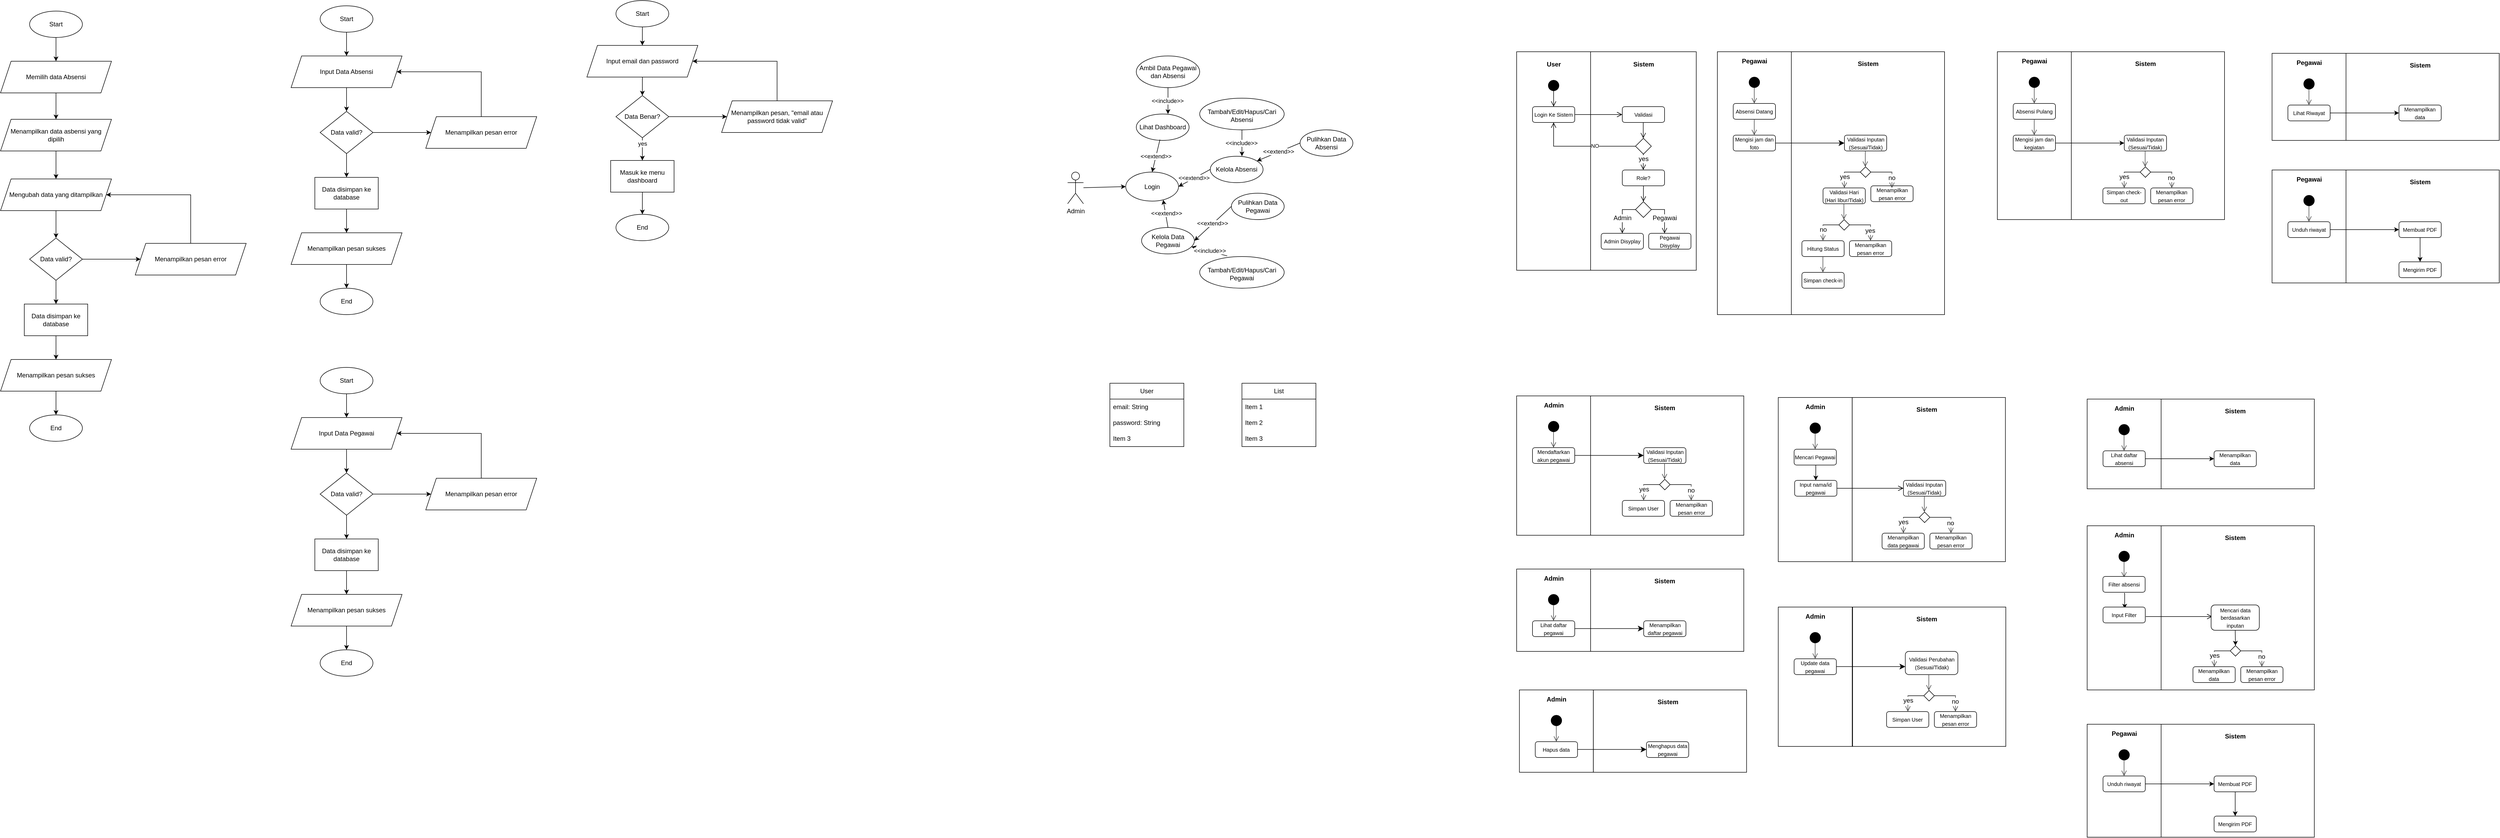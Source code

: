 <mxfile version="27.0.1">
  <diagram name="Page-1" id="Yv0Tl1XHFK00WdUaMiFT">
    <mxGraphModel dx="5724" dy="1460" grid="1" gridSize="10" guides="1" tooltips="1" connect="1" arrows="1" fold="1" page="1" pageScale="1" pageWidth="850" pageHeight="1100" math="0" shadow="0">
      <root>
        <mxCell id="0" />
        <mxCell id="1" parent="0" />
        <mxCell id="m5Xinrenpy1b4HEcEIEp-1" value="Admin" style="shape=umlActor;verticalLabelPosition=bottom;verticalAlign=top;html=1;outlineConnect=0;" parent="1" vertex="1">
          <mxGeometry x="110" y="380" width="30" height="60" as="geometry" />
        </mxCell>
        <mxCell id="m5Xinrenpy1b4HEcEIEp-2" value="Login" style="ellipse;whiteSpace=wrap;html=1;" parent="1" vertex="1">
          <mxGeometry x="220" y="380" width="100" height="55" as="geometry" />
        </mxCell>
        <mxCell id="m5Xinrenpy1b4HEcEIEp-4" value="" style="endArrow=classic;html=1;rounded=0;entryX=0;entryY=0.5;entryDx=0;entryDy=0;" parent="1" source="m5Xinrenpy1b4HEcEIEp-1" target="m5Xinrenpy1b4HEcEIEp-2" edge="1">
          <mxGeometry width="50" height="50" relative="1" as="geometry">
            <mxPoint x="380" y="580" as="sourcePoint" />
            <mxPoint x="430" y="530" as="targetPoint" />
          </mxGeometry>
        </mxCell>
        <mxCell id="m5Xinrenpy1b4HEcEIEp-5" value="Lihat Dashboard" style="ellipse;whiteSpace=wrap;html=1;" parent="1" vertex="1">
          <mxGeometry x="240" y="270" width="100" height="50" as="geometry" />
        </mxCell>
        <mxCell id="m5Xinrenpy1b4HEcEIEp-6" value="Ambil Data Pegawai dan Absensi" style="ellipse;whiteSpace=wrap;html=1;" parent="1" vertex="1">
          <mxGeometry x="240" y="160" width="120" height="60" as="geometry" />
        </mxCell>
        <mxCell id="m5Xinrenpy1b4HEcEIEp-7" value="Kelola Absensi" style="ellipse;whiteSpace=wrap;html=1;" parent="1" vertex="1">
          <mxGeometry x="380" y="350" width="100" height="50" as="geometry" />
        </mxCell>
        <mxCell id="m5Xinrenpy1b4HEcEIEp-8" value="&lt;table&gt;&lt;tbody&gt;&lt;tr&gt;&lt;td data-col-size=&quot;sm&quot; data-end=&quot;1503&quot; data-start=&quot;1487&quot;&gt;&lt;/td&gt;&lt;/tr&gt;&lt;/tbody&gt;&lt;/table&gt;&lt;table&gt;&lt;tbody&gt;&lt;tr&gt;&lt;td data-col-size=&quot;sm&quot; data-end=&quot;1542&quot; data-start=&quot;1503&quot;&gt;Tambah/Edit/Hapus/Cari Absensi&lt;/td&gt;&lt;/tr&gt;&lt;/tbody&gt;&lt;/table&gt;" style="ellipse;whiteSpace=wrap;html=1;" parent="1" vertex="1">
          <mxGeometry x="360" y="240" width="160" height="60" as="geometry" />
        </mxCell>
        <mxCell id="m5Xinrenpy1b4HEcEIEp-9" value="Pulihkan Data Absensi" style="ellipse;whiteSpace=wrap;html=1;" parent="1" vertex="1">
          <mxGeometry x="550" y="300" width="100" height="50" as="geometry" />
        </mxCell>
        <mxCell id="m5Xinrenpy1b4HEcEIEp-10" value="Kelola Data Pegawai" style="ellipse;whiteSpace=wrap;html=1;" parent="1" vertex="1">
          <mxGeometry x="250" y="485" width="100" height="50" as="geometry" />
        </mxCell>
        <mxCell id="m5Xinrenpy1b4HEcEIEp-11" value="Pulihkan Data Pegawai" style="ellipse;whiteSpace=wrap;html=1;" parent="1" vertex="1">
          <mxGeometry x="420" y="420" width="100" height="50" as="geometry" />
        </mxCell>
        <mxCell id="m5Xinrenpy1b4HEcEIEp-12" value="&lt;table&gt;&lt;tbody&gt;&lt;tr&gt;&lt;td data-col-size=&quot;sm&quot; data-end=&quot;1503&quot; data-start=&quot;1487&quot;&gt;&lt;/td&gt;&lt;/tr&gt;&lt;/tbody&gt;&lt;/table&gt;&lt;table&gt;&lt;tbody&gt;&lt;tr&gt;&lt;td data-col-size=&quot;sm&quot; data-end=&quot;1542&quot; data-start=&quot;1503&quot;&gt;Tambah/Edit/Hapus/Cari Pegawai&lt;/td&gt;&lt;/tr&gt;&lt;/tbody&gt;&lt;/table&gt;" style="ellipse;whiteSpace=wrap;html=1;" parent="1" vertex="1">
          <mxGeometry x="360" y="540" width="160" height="60" as="geometry" />
        </mxCell>
        <mxCell id="m5Xinrenpy1b4HEcEIEp-13" value="" style="endArrow=classic;html=1;rounded=0;exitX=0.448;exitY=0.97;exitDx=0;exitDy=0;exitPerimeter=0;entryX=0.5;entryY=0;entryDx=0;entryDy=0;" parent="1" source="m5Xinrenpy1b4HEcEIEp-5" target="m5Xinrenpy1b4HEcEIEp-2" edge="1">
          <mxGeometry width="50" height="50" relative="1" as="geometry">
            <mxPoint x="220" y="390" as="sourcePoint" />
            <mxPoint x="270" y="340" as="targetPoint" />
          </mxGeometry>
        </mxCell>
        <mxCell id="m5Xinrenpy1b4HEcEIEp-14" value="&amp;lt;&amp;lt;extend&amp;gt;&amp;gt;" style="edgeLabel;html=1;align=center;verticalAlign=middle;resizable=0;points=[];" parent="m5Xinrenpy1b4HEcEIEp-13" vertex="1" connectable="0">
          <mxGeometry x="0.008" y="-1" relative="1" as="geometry">
            <mxPoint as="offset" />
          </mxGeometry>
        </mxCell>
        <mxCell id="m5Xinrenpy1b4HEcEIEp-15" value="" style="endArrow=classic;html=1;rounded=0;exitX=0;exitY=0.5;exitDx=0;exitDy=0;entryX=1;entryY=0.5;entryDx=0;entryDy=0;" parent="1" source="m5Xinrenpy1b4HEcEIEp-7" target="m5Xinrenpy1b4HEcEIEp-2" edge="1">
          <mxGeometry width="50" height="50" relative="1" as="geometry">
            <mxPoint x="370" y="379.5" as="sourcePoint" />
            <mxPoint x="310" y="440.5" as="targetPoint" />
          </mxGeometry>
        </mxCell>
        <mxCell id="m5Xinrenpy1b4HEcEIEp-16" value="&amp;lt;&amp;lt;extend&amp;gt;&amp;gt;" style="edgeLabel;html=1;align=center;verticalAlign=middle;resizable=0;points=[];" parent="m5Xinrenpy1b4HEcEIEp-15" vertex="1" connectable="0">
          <mxGeometry x="0.008" y="-1" relative="1" as="geometry">
            <mxPoint as="offset" />
          </mxGeometry>
        </mxCell>
        <mxCell id="m5Xinrenpy1b4HEcEIEp-17" value="" style="endArrow=classic;html=1;rounded=0;exitX=0.5;exitY=0;exitDx=0;exitDy=0;entryX=0.709;entryY=0.956;entryDx=0;entryDy=0;entryPerimeter=0;" parent="1" source="m5Xinrenpy1b4HEcEIEp-10" target="m5Xinrenpy1b4HEcEIEp-2" edge="1">
          <mxGeometry width="50" height="50" relative="1" as="geometry">
            <mxPoint x="420" y="405" as="sourcePoint" />
            <mxPoint x="330" y="418" as="targetPoint" />
          </mxGeometry>
        </mxCell>
        <mxCell id="m5Xinrenpy1b4HEcEIEp-18" value="&amp;lt;&amp;lt;extend&amp;gt;&amp;gt;" style="edgeLabel;html=1;align=center;verticalAlign=middle;resizable=0;points=[];" parent="m5Xinrenpy1b4HEcEIEp-17" vertex="1" connectable="0">
          <mxGeometry x="0.008" y="-1" relative="1" as="geometry">
            <mxPoint as="offset" />
          </mxGeometry>
        </mxCell>
        <mxCell id="m5Xinrenpy1b4HEcEIEp-19" value="" style="endArrow=classic;html=1;rounded=0;exitX=0.5;exitY=1;exitDx=0;exitDy=0;entryX=0.6;entryY=0;entryDx=0;entryDy=0;entryPerimeter=0;" parent="1" source="m5Xinrenpy1b4HEcEIEp-6" target="m5Xinrenpy1b4HEcEIEp-5" edge="1">
          <mxGeometry width="50" height="50" relative="1" as="geometry">
            <mxPoint x="349" y="200" as="sourcePoint" />
            <mxPoint x="290" y="261" as="targetPoint" />
          </mxGeometry>
        </mxCell>
        <mxCell id="m5Xinrenpy1b4HEcEIEp-20" value="&amp;lt;&amp;lt;include&amp;gt;&amp;gt;" style="edgeLabel;html=1;align=center;verticalAlign=middle;resizable=0;points=[];" parent="m5Xinrenpy1b4HEcEIEp-19" vertex="1" connectable="0">
          <mxGeometry x="0.008" y="-1" relative="1" as="geometry">
            <mxPoint as="offset" />
          </mxGeometry>
        </mxCell>
        <mxCell id="m5Xinrenpy1b4HEcEIEp-22" value="" style="endArrow=classic;html=1;rounded=0;entryX=0.6;entryY=0;entryDx=0;entryDy=0;entryPerimeter=0;" parent="1" source="m5Xinrenpy1b4HEcEIEp-8" target="m5Xinrenpy1b4HEcEIEp-7" edge="1">
          <mxGeometry width="50" height="50" relative="1" as="geometry">
            <mxPoint x="427" y="241" as="sourcePoint" />
            <mxPoint x="370" y="280" as="targetPoint" />
          </mxGeometry>
        </mxCell>
        <mxCell id="m5Xinrenpy1b4HEcEIEp-23" value="&amp;lt;&amp;lt;include&amp;gt;&amp;gt;" style="edgeLabel;html=1;align=center;verticalAlign=middle;resizable=0;points=[];" parent="m5Xinrenpy1b4HEcEIEp-22" vertex="1" connectable="0">
          <mxGeometry x="0.008" y="-1" relative="1" as="geometry">
            <mxPoint as="offset" />
          </mxGeometry>
        </mxCell>
        <mxCell id="m5Xinrenpy1b4HEcEIEp-24" value="" style="endArrow=classic;html=1;rounded=0;exitX=0.326;exitY=-0.02;exitDx=0;exitDy=0;exitPerimeter=0;" parent="1" source="m5Xinrenpy1b4HEcEIEp-12" target="m5Xinrenpy1b4HEcEIEp-10" edge="1">
          <mxGeometry width="50" height="50" relative="1" as="geometry">
            <mxPoint x="528" y="319" as="sourcePoint" />
            <mxPoint x="480" y="380" as="targetPoint" />
          </mxGeometry>
        </mxCell>
        <mxCell id="m5Xinrenpy1b4HEcEIEp-25" value="&amp;lt;&amp;lt;include&amp;gt;&amp;gt;" style="edgeLabel;html=1;align=center;verticalAlign=middle;resizable=0;points=[];" parent="m5Xinrenpy1b4HEcEIEp-24" vertex="1" connectable="0">
          <mxGeometry x="0.008" y="-1" relative="1" as="geometry">
            <mxPoint as="offset" />
          </mxGeometry>
        </mxCell>
        <mxCell id="m5Xinrenpy1b4HEcEIEp-26" value="" style="endArrow=classic;html=1;rounded=0;exitX=0;exitY=0.5;exitDx=0;exitDy=0;entryX=1;entryY=0.5;entryDx=0;entryDy=0;" parent="1" source="m5Xinrenpy1b4HEcEIEp-11" target="m5Xinrenpy1b4HEcEIEp-10" edge="1">
          <mxGeometry width="50" height="50" relative="1" as="geometry">
            <mxPoint x="338" y="491" as="sourcePoint" />
            <mxPoint x="301" y="443" as="targetPoint" />
          </mxGeometry>
        </mxCell>
        <mxCell id="m5Xinrenpy1b4HEcEIEp-27" value="&amp;lt;&amp;lt;extend&amp;gt;&amp;gt;" style="edgeLabel;html=1;align=center;verticalAlign=middle;resizable=0;points=[];" parent="m5Xinrenpy1b4HEcEIEp-26" vertex="1" connectable="0">
          <mxGeometry x="0.008" y="-1" relative="1" as="geometry">
            <mxPoint as="offset" />
          </mxGeometry>
        </mxCell>
        <mxCell id="m5Xinrenpy1b4HEcEIEp-28" value="" style="endArrow=classic;html=1;rounded=0;exitX=0;exitY=0.5;exitDx=0;exitDy=0;" parent="1" source="m5Xinrenpy1b4HEcEIEp-9" target="m5Xinrenpy1b4HEcEIEp-7" edge="1">
          <mxGeometry width="50" height="50" relative="1" as="geometry">
            <mxPoint x="338" y="491" as="sourcePoint" />
            <mxPoint x="301" y="443" as="targetPoint" />
          </mxGeometry>
        </mxCell>
        <mxCell id="m5Xinrenpy1b4HEcEIEp-29" value="&amp;lt;&amp;lt;extend&amp;gt;&amp;gt;" style="edgeLabel;html=1;align=center;verticalAlign=middle;resizable=0;points=[];" parent="m5Xinrenpy1b4HEcEIEp-28" vertex="1" connectable="0">
          <mxGeometry x="0.008" y="-1" relative="1" as="geometry">
            <mxPoint as="offset" />
          </mxGeometry>
        </mxCell>
        <mxCell id="m5Xinrenpy1b4HEcEIEp-30" value="List" style="swimlane;fontStyle=0;childLayout=stackLayout;horizontal=1;startSize=30;horizontalStack=0;resizeParent=1;resizeParentMax=0;resizeLast=0;collapsible=1;marginBottom=0;whiteSpace=wrap;html=1;" parent="1" vertex="1">
          <mxGeometry x="440" y="780" width="140" height="120" as="geometry" />
        </mxCell>
        <mxCell id="m5Xinrenpy1b4HEcEIEp-31" value="Item 1" style="text;strokeColor=none;fillColor=none;align=left;verticalAlign=middle;spacingLeft=4;spacingRight=4;overflow=hidden;points=[[0,0.5],[1,0.5]];portConstraint=eastwest;rotatable=0;whiteSpace=wrap;html=1;" parent="m5Xinrenpy1b4HEcEIEp-30" vertex="1">
          <mxGeometry y="30" width="140" height="30" as="geometry" />
        </mxCell>
        <mxCell id="m5Xinrenpy1b4HEcEIEp-32" value="Item 2" style="text;strokeColor=none;fillColor=none;align=left;verticalAlign=middle;spacingLeft=4;spacingRight=4;overflow=hidden;points=[[0,0.5],[1,0.5]];portConstraint=eastwest;rotatable=0;whiteSpace=wrap;html=1;" parent="m5Xinrenpy1b4HEcEIEp-30" vertex="1">
          <mxGeometry y="60" width="140" height="30" as="geometry" />
        </mxCell>
        <mxCell id="m5Xinrenpy1b4HEcEIEp-33" value="Item 3" style="text;strokeColor=none;fillColor=none;align=left;verticalAlign=middle;spacingLeft=4;spacingRight=4;overflow=hidden;points=[[0,0.5],[1,0.5]];portConstraint=eastwest;rotatable=0;whiteSpace=wrap;html=1;" parent="m5Xinrenpy1b4HEcEIEp-30" vertex="1">
          <mxGeometry y="90" width="140" height="30" as="geometry" />
        </mxCell>
        <mxCell id="m5Xinrenpy1b4HEcEIEp-35" value="User" style="swimlane;fontStyle=0;childLayout=stackLayout;horizontal=1;startSize=30;horizontalStack=0;resizeParent=1;resizeParentMax=0;resizeLast=0;collapsible=1;marginBottom=0;whiteSpace=wrap;html=1;" parent="1" vertex="1">
          <mxGeometry x="190" y="780" width="140" height="120" as="geometry" />
        </mxCell>
        <mxCell id="m5Xinrenpy1b4HEcEIEp-36" value="email: String" style="text;strokeColor=none;fillColor=none;align=left;verticalAlign=middle;spacingLeft=4;spacingRight=4;overflow=hidden;points=[[0,0.5],[1,0.5]];portConstraint=eastwest;rotatable=0;whiteSpace=wrap;html=1;" parent="m5Xinrenpy1b4HEcEIEp-35" vertex="1">
          <mxGeometry y="30" width="140" height="30" as="geometry" />
        </mxCell>
        <mxCell id="m5Xinrenpy1b4HEcEIEp-37" value="password: String" style="text;strokeColor=none;fillColor=none;align=left;verticalAlign=middle;spacingLeft=4;spacingRight=4;overflow=hidden;points=[[0,0.5],[1,0.5]];portConstraint=eastwest;rotatable=0;whiteSpace=wrap;html=1;" parent="m5Xinrenpy1b4HEcEIEp-35" vertex="1">
          <mxGeometry y="60" width="140" height="30" as="geometry" />
        </mxCell>
        <mxCell id="m5Xinrenpy1b4HEcEIEp-38" value="Item 3" style="text;strokeColor=none;fillColor=none;align=left;verticalAlign=middle;spacingLeft=4;spacingRight=4;overflow=hidden;points=[[0,0.5],[1,0.5]];portConstraint=eastwest;rotatable=0;whiteSpace=wrap;html=1;" parent="m5Xinrenpy1b4HEcEIEp-35" vertex="1">
          <mxGeometry y="90" width="140" height="30" as="geometry" />
        </mxCell>
        <mxCell id="0dSPZriXZC8QqvjGXmse-3" value="" style="verticalLabelPosition=bottom;verticalAlign=top;html=1;shape=mxgraph.basic.rect;fillColor2=none;strokeWidth=1;size=20;indent=5;movable=1;resizable=1;rotatable=1;deletable=1;editable=1;locked=0;connectable=1;" parent="1" vertex="1">
          <mxGeometry x="1340" y="152" width="140" height="498" as="geometry" />
        </mxCell>
        <mxCell id="0dSPZriXZC8QqvjGXmse-5" value="" style="verticalLabelPosition=bottom;verticalAlign=top;html=1;shape=mxgraph.basic.rect;fillColor2=none;strokeWidth=1;size=20;indent=5;movable=1;resizable=1;rotatable=1;deletable=1;editable=1;locked=0;connectable=1;" parent="1" vertex="1">
          <mxGeometry x="1480" y="152" width="290" height="498" as="geometry" />
        </mxCell>
        <mxCell id="0dSPZriXZC8QqvjGXmse-6" value="&lt;font style=&quot;font-size: 12px;&quot;&gt;Pegawai&lt;/font&gt;" style="text;strokeColor=none;fillColor=none;html=1;fontSize=24;fontStyle=1;verticalAlign=middle;align=center;" parent="1" vertex="1">
          <mxGeometry x="1360" y="146" width="100" height="40" as="geometry" />
        </mxCell>
        <mxCell id="0dSPZriXZC8QqvjGXmse-8" value="&lt;font style=&quot;font-size: 12px;&quot;&gt;Sistem&lt;/font&gt;" style="text;strokeColor=none;fillColor=none;html=1;fontSize=24;fontStyle=1;verticalAlign=middle;align=center;" parent="1" vertex="1">
          <mxGeometry x="1575" y="156" width="100" height="30" as="geometry" />
        </mxCell>
        <mxCell id="0dSPZriXZC8QqvjGXmse-13" value="&lt;p style=&quot;white-space-collapse: preserve;&quot; dir=&quot;auto&quot;&gt;&lt;font style=&quot;font-size: 10px;&quot;&gt;Absensi Datang&lt;/font&gt;&lt;/p&gt;" style="rounded=1;whiteSpace=wrap;html=1;" parent="1" vertex="1">
          <mxGeometry x="1370" y="250" width="80" height="30" as="geometry" />
        </mxCell>
        <mxCell id="0dSPZriXZC8QqvjGXmse-137" style="edgeStyle=none;curved=1;rounded=0;orthogonalLoop=1;jettySize=auto;html=1;exitX=1;exitY=0.5;exitDx=0;exitDy=0;fontSize=12;startSize=8;endSize=8;" parent="1" source="0dSPZriXZC8QqvjGXmse-16" target="0dSPZriXZC8QqvjGXmse-126" edge="1">
          <mxGeometry relative="1" as="geometry" />
        </mxCell>
        <mxCell id="0dSPZriXZC8QqvjGXmse-16" value="&lt;p style=&quot;white-space-collapse: preserve;&quot; dir=&quot;auto&quot;&gt;&lt;font style=&quot;font-size: 10px;&quot;&gt;Mengisi jam dan foto&lt;/font&gt;&lt;/p&gt;" style="rounded=1;whiteSpace=wrap;html=1;" parent="1" vertex="1">
          <mxGeometry x="1370" y="310" width="80" height="30" as="geometry" />
        </mxCell>
        <mxCell id="0dSPZriXZC8QqvjGXmse-19" style="edgeStyle=none;curved=1;rounded=0;orthogonalLoop=1;jettySize=auto;html=1;exitX=0.5;exitY=1;exitDx=0;exitDy=0;entryX=0.5;entryY=0;entryDx=0;entryDy=0;fontSize=12;startSize=8;endSize=8;endArrow=open;endFill=0;strokeColor=light-dark(#404040, #ededed);" parent="1" edge="1">
          <mxGeometry relative="1" as="geometry">
            <mxPoint x="1409.8" y="280" as="sourcePoint" />
            <mxPoint x="1409.8" y="310" as="targetPoint" />
          </mxGeometry>
        </mxCell>
        <mxCell id="0dSPZriXZC8QqvjGXmse-67" value="" style="verticalLabelPosition=bottom;verticalAlign=top;html=1;shape=mxgraph.basic.rect;fillColor2=none;strokeWidth=1;size=20;indent=5;movable=1;resizable=1;rotatable=1;deletable=1;editable=1;locked=0;connectable=1;" parent="1" vertex="1">
          <mxGeometry x="960" y="152" width="140" height="414" as="geometry" />
        </mxCell>
        <mxCell id="0dSPZriXZC8QqvjGXmse-68" value="" style="verticalLabelPosition=bottom;verticalAlign=top;html=1;shape=mxgraph.basic.rect;fillColor2=none;strokeWidth=1;size=20;indent=5;movable=1;resizable=1;rotatable=1;deletable=1;editable=1;locked=0;connectable=1;" parent="1" vertex="1">
          <mxGeometry x="1100" y="152" width="200" height="414" as="geometry" />
        </mxCell>
        <mxCell id="0dSPZriXZC8QqvjGXmse-69" value="&lt;font style=&quot;font-size: 12px;&quot;&gt;User&lt;/font&gt;" style="text;strokeColor=none;fillColor=none;html=1;fontSize=24;fontStyle=1;verticalAlign=middle;align=center;" parent="1" vertex="1">
          <mxGeometry x="980" y="152" width="100" height="40" as="geometry" />
        </mxCell>
        <mxCell id="0dSPZriXZC8QqvjGXmse-70" value="&lt;font style=&quot;font-size: 12px;&quot;&gt;Sistem&lt;/font&gt;" style="text;strokeColor=none;fillColor=none;html=1;fontSize=24;fontStyle=1;verticalAlign=middle;align=center;" parent="1" vertex="1">
          <mxGeometry x="1150" y="152" width="100" height="40" as="geometry" />
        </mxCell>
        <mxCell id="0dSPZriXZC8QqvjGXmse-73" style="edgeStyle=none;curved=1;rounded=0;orthogonalLoop=1;jettySize=auto;html=1;exitX=0.5;exitY=1;exitDx=0;exitDy=0;entryX=0.5;entryY=0;entryDx=0;entryDy=0;fontSize=12;startSize=8;endSize=8;endArrow=open;endFill=0;" parent="1" source="0dSPZriXZC8QqvjGXmse-71" target="0dSPZriXZC8QqvjGXmse-72" edge="1">
          <mxGeometry relative="1" as="geometry" />
        </mxCell>
        <mxCell id="0dSPZriXZC8QqvjGXmse-71" value="" style="ellipse;whiteSpace=wrap;html=1;aspect=fixed;gradientColor=none;fillColor=#000000;fillStyle=solid;gradientDirection=north;" parent="1" vertex="1">
          <mxGeometry x="1020" y="206" width="20" height="20" as="geometry" />
        </mxCell>
        <mxCell id="0dSPZriXZC8QqvjGXmse-78" style="edgeStyle=none;curved=1;rounded=0;orthogonalLoop=1;jettySize=auto;html=1;exitX=1;exitY=0.5;exitDx=0;exitDy=0;entryX=0;entryY=0.5;entryDx=0;entryDy=0;fontSize=12;startSize=8;endSize=8;endArrow=open;endFill=0;" parent="1" source="0dSPZriXZC8QqvjGXmse-72" target="0dSPZriXZC8QqvjGXmse-74" edge="1">
          <mxGeometry relative="1" as="geometry" />
        </mxCell>
        <mxCell id="0dSPZriXZC8QqvjGXmse-72" value="&lt;p style=&quot;white-space-collapse: preserve;&quot; dir=&quot;auto&quot;&gt;&lt;font style=&quot;font-size: 10px;&quot;&gt;Login Ke Sistem&lt;/font&gt;&lt;/p&gt;" style="rounded=1;whiteSpace=wrap;html=1;" parent="1" vertex="1">
          <mxGeometry x="990" y="256" width="80" height="30" as="geometry" />
        </mxCell>
        <mxCell id="0dSPZriXZC8QqvjGXmse-74" value="&lt;p style=&quot;white-space-collapse: preserve;&quot; dir=&quot;auto&quot;&gt;&lt;font style=&quot;font-size: 10px;&quot;&gt;Validasi&lt;/font&gt;&lt;/p&gt;" style="rounded=1;whiteSpace=wrap;html=1;" parent="1" vertex="1">
          <mxGeometry x="1160" y="256" width="80" height="30" as="geometry" />
        </mxCell>
        <mxCell id="0dSPZriXZC8QqvjGXmse-75" value="" style="rhombus;whiteSpace=wrap;html=1;" parent="1" vertex="1">
          <mxGeometry x="1185" y="316" width="30" height="30" as="geometry" />
        </mxCell>
        <mxCell id="0dSPZriXZC8QqvjGXmse-76" style="edgeStyle=none;curved=1;rounded=0;orthogonalLoop=1;jettySize=auto;html=1;exitX=0.5;exitY=1;exitDx=0;exitDy=0;entryX=0.5;entryY=0;entryDx=0;entryDy=0;fontSize=12;startSize=8;endSize=8;endArrow=open;endFill=0;" parent="1" edge="1">
          <mxGeometry relative="1" as="geometry">
            <mxPoint x="1199.66" y="286" as="sourcePoint" />
            <mxPoint x="1199.66" y="316" as="targetPoint" />
          </mxGeometry>
        </mxCell>
        <mxCell id="0dSPZriXZC8QqvjGXmse-81" value="" style="endArrow=none;html=1;rounded=0;fontSize=12;startSize=8;endSize=8;curved=1;entryX=0;entryY=0.5;entryDx=0;entryDy=0;" parent="1" target="0dSPZriXZC8QqvjGXmse-75" edge="1">
          <mxGeometry width="50" height="50" relative="1" as="geometry">
            <mxPoint x="1029.5" y="331" as="sourcePoint" />
            <mxPoint x="1164" y="331" as="targetPoint" />
          </mxGeometry>
        </mxCell>
        <mxCell id="0dSPZriXZC8QqvjGXmse-83" value="&lt;font style=&quot;font-size: 10px;&quot;&gt;NO&lt;/font&gt;" style="edgeLabel;html=1;align=center;verticalAlign=middle;resizable=0;points=[];fontSize=12;" parent="0dSPZriXZC8QqvjGXmse-81" vertex="1" connectable="0">
          <mxGeometry x="-0.0" y="1" relative="1" as="geometry">
            <mxPoint as="offset" />
          </mxGeometry>
        </mxCell>
        <mxCell id="0dSPZriXZC8QqvjGXmse-82" value="" style="endArrow=open;html=1;rounded=0;fontSize=12;startSize=8;endSize=8;curved=1;endFill=0;" parent="1" edge="1">
          <mxGeometry width="50" height="50" relative="1" as="geometry">
            <mxPoint x="1030" y="331" as="sourcePoint" />
            <mxPoint x="1030" y="286" as="targetPoint" />
          </mxGeometry>
        </mxCell>
        <mxCell id="0dSPZriXZC8QqvjGXmse-84" style="edgeStyle=none;curved=1;rounded=0;orthogonalLoop=1;jettySize=auto;html=1;exitX=0.5;exitY=1;exitDx=0;exitDy=0;entryX=0.5;entryY=0;entryDx=0;entryDy=0;fontSize=12;startSize=8;endSize=8;endArrow=open;endFill=0;" parent="1" edge="1">
          <mxGeometry relative="1" as="geometry">
            <mxPoint x="1199.71" y="346" as="sourcePoint" />
            <mxPoint x="1199.71" y="376" as="targetPoint" />
          </mxGeometry>
        </mxCell>
        <mxCell id="0dSPZriXZC8QqvjGXmse-86" value="yes" style="edgeLabel;html=1;align=center;verticalAlign=middle;resizable=0;points=[];fontSize=12;" parent="0dSPZriXZC8QqvjGXmse-84" vertex="1" connectable="0">
          <mxGeometry x="-0.385" relative="1" as="geometry">
            <mxPoint as="offset" />
          </mxGeometry>
        </mxCell>
        <mxCell id="0dSPZriXZC8QqvjGXmse-88" style="edgeStyle=none;curved=1;rounded=0;orthogonalLoop=1;jettySize=auto;html=1;exitX=0.5;exitY=1;exitDx=0;exitDy=0;entryX=0.5;entryY=0;entryDx=0;entryDy=0;fontSize=12;startSize=8;endSize=8;endArrow=open;endFill=0;" parent="1" source="0dSPZriXZC8QqvjGXmse-85" target="0dSPZriXZC8QqvjGXmse-87" edge="1">
          <mxGeometry relative="1" as="geometry" />
        </mxCell>
        <mxCell id="0dSPZriXZC8QqvjGXmse-85" value="&lt;p style=&quot;white-space-collapse: preserve;&quot; dir=&quot;auto&quot;&gt;&lt;font style=&quot;font-size: 10px;&quot;&gt;Role?&lt;/font&gt;&lt;/p&gt;" style="rounded=1;whiteSpace=wrap;html=1;" parent="1" vertex="1">
          <mxGeometry x="1160" y="376" width="80" height="30" as="geometry" />
        </mxCell>
        <mxCell id="0dSPZriXZC8QqvjGXmse-87" value="" style="rhombus;whiteSpace=wrap;html=1;" parent="1" vertex="1">
          <mxGeometry x="1185" y="436" width="30" height="30" as="geometry" />
        </mxCell>
        <mxCell id="0dSPZriXZC8QqvjGXmse-89" value="&lt;p style=&quot;white-space-collapse: preserve;&quot; dir=&quot;auto&quot;&gt;&lt;font style=&quot;font-size: 10px;&quot;&gt;Admin Disyplay&lt;/font&gt;&lt;/p&gt;" style="rounded=1;whiteSpace=wrap;html=1;" parent="1" vertex="1">
          <mxGeometry x="1120" y="496" width="80" height="30" as="geometry" />
        </mxCell>
        <mxCell id="0dSPZriXZC8QqvjGXmse-90" value="&lt;p style=&quot;white-space-collapse: preserve;&quot; dir=&quot;auto&quot;&gt;&lt;font style=&quot;font-size: 10px;&quot;&gt;Pegawai Disyplay&lt;/font&gt;&lt;/p&gt;" style="rounded=1;whiteSpace=wrap;html=1;" parent="1" vertex="1">
          <mxGeometry x="1210" y="496" width="80" height="30" as="geometry" />
        </mxCell>
        <mxCell id="0dSPZriXZC8QqvjGXmse-92" value="" style="endArrow=none;html=1;rounded=0;fontSize=12;startSize=8;endSize=8;curved=1;entryX=0;entryY=0.5;entryDx=0;entryDy=0;" parent="1" target="0dSPZriXZC8QqvjGXmse-87" edge="1">
          <mxGeometry width="50" height="50" relative="1" as="geometry">
            <mxPoint x="1160" y="451" as="sourcePoint" />
            <mxPoint x="1185" y="407" as="targetPoint" />
          </mxGeometry>
        </mxCell>
        <mxCell id="0dSPZriXZC8QqvjGXmse-93" value="" style="endArrow=open;html=1;rounded=0;fontSize=12;startSize=8;endSize=8;curved=1;entryX=0.5;entryY=0;entryDx=0;entryDy=0;endFill=0;" parent="1" target="0dSPZriXZC8QqvjGXmse-89" edge="1">
          <mxGeometry width="50" height="50" relative="1" as="geometry">
            <mxPoint x="1160" y="450.5" as="sourcePoint" />
            <mxPoint x="1250" y="446" as="targetPoint" />
          </mxGeometry>
        </mxCell>
        <mxCell id="0dSPZriXZC8QqvjGXmse-96" value="Admin" style="edgeLabel;html=1;align=center;verticalAlign=middle;resizable=0;points=[];fontSize=12;" parent="0dSPZriXZC8QqvjGXmse-93" vertex="1" connectable="0">
          <mxGeometry x="-0.294" relative="1" as="geometry">
            <mxPoint as="offset" />
          </mxGeometry>
        </mxCell>
        <mxCell id="0dSPZriXZC8QqvjGXmse-94" value="" style="endArrow=none;html=1;rounded=0;fontSize=12;startSize=8;endSize=8;curved=1;entryX=0;entryY=0.5;entryDx=0;entryDy=0;" parent="1" edge="1">
          <mxGeometry width="50" height="50" relative="1" as="geometry">
            <mxPoint x="1215" y="450.9" as="sourcePoint" />
            <mxPoint x="1240" y="450.9" as="targetPoint" />
          </mxGeometry>
        </mxCell>
        <mxCell id="0dSPZriXZC8QqvjGXmse-95" value="" style="endArrow=open;html=1;rounded=0;fontSize=12;startSize=8;endSize=8;curved=1;entryX=0.5;entryY=0;entryDx=0;entryDy=0;endFill=0;" parent="1" edge="1">
          <mxGeometry width="50" height="50" relative="1" as="geometry">
            <mxPoint x="1240" y="450.5" as="sourcePoint" />
            <mxPoint x="1240" y="496" as="targetPoint" />
          </mxGeometry>
        </mxCell>
        <mxCell id="0dSPZriXZC8QqvjGXmse-97" value="Pegawai" style="edgeLabel;html=1;align=center;verticalAlign=middle;resizable=0;points=[];fontSize=12;" parent="0dSPZriXZC8QqvjGXmse-95" vertex="1" connectable="0">
          <mxGeometry x="-0.294" relative="1" as="geometry">
            <mxPoint as="offset" />
          </mxGeometry>
        </mxCell>
        <mxCell id="0dSPZriXZC8QqvjGXmse-99" value="" style="ellipse;whiteSpace=wrap;html=1;aspect=fixed;gradientColor=none;fillColor=#000000;fillStyle=solid;gradientDirection=north;" parent="1" vertex="1">
          <mxGeometry x="1400" y="200" width="20" height="20" as="geometry" />
        </mxCell>
        <mxCell id="0dSPZriXZC8QqvjGXmse-100" style="edgeStyle=none;curved=1;rounded=0;orthogonalLoop=1;jettySize=auto;html=1;exitX=0.5;exitY=1;exitDx=0;exitDy=0;entryX=0.5;entryY=0;entryDx=0;entryDy=0;fontSize=12;startSize=8;endSize=8;endArrow=open;endFill=0;strokeColor=light-dark(#404040, #ededed);" parent="1" edge="1">
          <mxGeometry relative="1" as="geometry">
            <mxPoint x="1409.83" y="220" as="sourcePoint" />
            <mxPoint x="1409.83" y="250" as="targetPoint" />
          </mxGeometry>
        </mxCell>
        <mxCell id="0dSPZriXZC8QqvjGXmse-101" value="&lt;p style=&quot;white-space-collapse: preserve;&quot; dir=&quot;auto&quot;&gt;&lt;font style=&quot;font-size: 10px;&quot;&gt;Validasi Hari&lt;br/&gt;(Hari libur/Tidak)&lt;/font&gt;&lt;/p&gt;" style="rounded=1;whiteSpace=wrap;html=1;" parent="1" vertex="1">
          <mxGeometry x="1540" y="410" width="80" height="30" as="geometry" />
        </mxCell>
        <mxCell id="0dSPZriXZC8QqvjGXmse-102" value="&lt;p style=&quot;white-space-collapse: preserve;&quot; dir=&quot;auto&quot;&gt;&lt;font style=&quot;font-size: 10px;&quot;&gt;Hitung Status&lt;/font&gt;&lt;/p&gt;" style="rounded=1;whiteSpace=wrap;html=1;" parent="1" vertex="1">
          <mxGeometry x="1500" y="510" width="80" height="30" as="geometry" />
        </mxCell>
        <mxCell id="0dSPZriXZC8QqvjGXmse-103" style="edgeStyle=none;curved=1;rounded=0;orthogonalLoop=1;jettySize=auto;html=1;exitX=0.5;exitY=1;exitDx=0;exitDy=0;entryX=0.5;entryY=0;entryDx=0;entryDy=0;fontSize=12;startSize=8;endSize=8;endArrow=open;endFill=0;strokeColor=light-dark(#404040, #ededed);" parent="1" edge="1">
          <mxGeometry relative="1" as="geometry">
            <mxPoint x="1579.5" y="440" as="sourcePoint" />
            <mxPoint x="1579.5" y="470" as="targetPoint" />
          </mxGeometry>
        </mxCell>
        <mxCell id="0dSPZriXZC8QqvjGXmse-104" value="" style="rhombus;whiteSpace=wrap;html=1;" parent="1" vertex="1">
          <mxGeometry x="1570" y="470" width="20" height="20" as="geometry" />
        </mxCell>
        <mxCell id="0dSPZriXZC8QqvjGXmse-107" value="&lt;p style=&quot;white-space-collapse: preserve;&quot; dir=&quot;auto&quot;&gt;&lt;font style=&quot;font-size: 10px;&quot;&gt;Menampilkan pesan error&lt;/font&gt;&lt;/p&gt;" style="rounded=1;whiteSpace=wrap;html=1;" parent="1" vertex="1">
          <mxGeometry x="1590" y="510" width="80" height="30" as="geometry" />
        </mxCell>
        <mxCell id="0dSPZriXZC8QqvjGXmse-108" value="" style="endArrow=none;html=1;rounded=0;fontSize=12;startSize=8;endSize=8;curved=1;entryX=0;entryY=0.5;entryDx=0;entryDy=0;" parent="1" edge="1">
          <mxGeometry width="50" height="50" relative="1" as="geometry">
            <mxPoint x="1590" y="480" as="sourcePoint" />
            <mxPoint x="1630.5" y="480" as="targetPoint" />
          </mxGeometry>
        </mxCell>
        <mxCell id="0dSPZriXZC8QqvjGXmse-109" value="" style="endArrow=none;html=1;rounded=0;fontSize=12;startSize=8;endSize=8;curved=1;entryX=0;entryY=0.5;entryDx=0;entryDy=0;" parent="1" edge="1">
          <mxGeometry width="50" height="50" relative="1" as="geometry">
            <mxPoint x="1539.5" y="480" as="sourcePoint" />
            <mxPoint x="1570" y="480" as="targetPoint" />
          </mxGeometry>
        </mxCell>
        <mxCell id="0dSPZriXZC8QqvjGXmse-112" style="edgeStyle=none;curved=1;rounded=0;orthogonalLoop=1;jettySize=auto;html=1;exitX=0.5;exitY=1;exitDx=0;exitDy=0;entryX=0.5;entryY=0;entryDx=0;entryDy=0;fontSize=12;startSize=8;endSize=8;endArrow=open;endFill=0;strokeColor=light-dark(#404040, #ededed);" parent="1" edge="1">
          <mxGeometry relative="1" as="geometry">
            <mxPoint x="1539.88" y="480" as="sourcePoint" />
            <mxPoint x="1539.88" y="510" as="targetPoint" />
          </mxGeometry>
        </mxCell>
        <mxCell id="0dSPZriXZC8QqvjGXmse-114" value="no" style="edgeLabel;html=1;align=center;verticalAlign=middle;resizable=0;points=[];fontSize=12;" parent="0dSPZriXZC8QqvjGXmse-112" vertex="1" connectable="0">
          <mxGeometry x="-0.417" relative="1" as="geometry">
            <mxPoint as="offset" />
          </mxGeometry>
        </mxCell>
        <mxCell id="0dSPZriXZC8QqvjGXmse-113" style="edgeStyle=none;curved=1;rounded=0;orthogonalLoop=1;jettySize=auto;html=1;exitX=0.5;exitY=1;exitDx=0;exitDy=0;entryX=0.5;entryY=0;entryDx=0;entryDy=0;fontSize=12;startSize=8;endSize=8;endArrow=open;endFill=0;strokeColor=light-dark(#404040, #ededed);" parent="1" edge="1">
          <mxGeometry relative="1" as="geometry">
            <mxPoint x="1629.92" y="480" as="sourcePoint" />
            <mxPoint x="1629.92" y="510" as="targetPoint" />
          </mxGeometry>
        </mxCell>
        <mxCell id="0dSPZriXZC8QqvjGXmse-115" value="yes" style="edgeLabel;html=1;align=center;verticalAlign=middle;resizable=0;points=[];fontSize=12;" parent="0dSPZriXZC8QqvjGXmse-113" vertex="1" connectable="0">
          <mxGeometry x="-0.276" y="-1" relative="1" as="geometry">
            <mxPoint as="offset" />
          </mxGeometry>
        </mxCell>
        <mxCell id="0dSPZriXZC8QqvjGXmse-116" value="&lt;p style=&quot;white-space-collapse: preserve;&quot; dir=&quot;auto&quot;&gt;&lt;font style=&quot;font-size: 10px;&quot;&gt;Simpan check-in&lt;/font&gt;&lt;/p&gt;" style="rounded=1;whiteSpace=wrap;html=1;" parent="1" vertex="1">
          <mxGeometry x="1500" y="570" width="80" height="30" as="geometry" />
        </mxCell>
        <mxCell id="0dSPZriXZC8QqvjGXmse-117" style="edgeStyle=none;curved=1;rounded=0;orthogonalLoop=1;jettySize=auto;html=1;exitX=0.5;exitY=1;exitDx=0;exitDy=0;entryX=0.5;entryY=0;entryDx=0;entryDy=0;fontSize=12;startSize=8;endSize=8;endArrow=open;endFill=0;strokeColor=light-dark(#404040, #ededed);" parent="1" edge="1">
          <mxGeometry relative="1" as="geometry">
            <mxPoint x="1539.76" y="540" as="sourcePoint" />
            <mxPoint x="1539.76" y="570" as="targetPoint" />
          </mxGeometry>
        </mxCell>
        <mxCell id="0dSPZriXZC8QqvjGXmse-126" value="&lt;p style=&quot;white-space-collapse: preserve;&quot; dir=&quot;auto&quot;&gt;&lt;span style=&quot;font-size: 10px;&quot;&gt;Validasi Inputan&lt;br/&gt;(Sesuai/Tidak)&lt;/span&gt;&lt;/p&gt;" style="rounded=1;whiteSpace=wrap;html=1;" parent="1" vertex="1">
          <mxGeometry x="1580.5" y="310" width="80" height="30" as="geometry" />
        </mxCell>
        <mxCell id="0dSPZriXZC8QqvjGXmse-128" style="edgeStyle=none;curved=1;rounded=0;orthogonalLoop=1;jettySize=auto;html=1;exitX=0.5;exitY=1;exitDx=0;exitDy=0;entryX=0.5;entryY=0;entryDx=0;entryDy=0;fontSize=12;startSize=8;endSize=8;endArrow=open;endFill=0;strokeColor=light-dark(#404040, #ededed);" parent="1" edge="1">
          <mxGeometry relative="1" as="geometry">
            <mxPoint x="1620" y="340" as="sourcePoint" />
            <mxPoint x="1620" y="370" as="targetPoint" />
          </mxGeometry>
        </mxCell>
        <mxCell id="0dSPZriXZC8QqvjGXmse-129" value="" style="rhombus;whiteSpace=wrap;html=1;" parent="1" vertex="1">
          <mxGeometry x="1610.5" y="370" width="20" height="20" as="geometry" />
        </mxCell>
        <mxCell id="0dSPZriXZC8QqvjGXmse-130" value="&lt;p style=&quot;white-space-collapse: preserve;&quot; dir=&quot;auto&quot;&gt;&lt;font style=&quot;font-size: 10px;&quot;&gt;Menampilkan pesan error&lt;/font&gt;&lt;/p&gt;" style="rounded=1;whiteSpace=wrap;html=1;" parent="1" vertex="1">
          <mxGeometry x="1630.5" y="406" width="80" height="30" as="geometry" />
        </mxCell>
        <mxCell id="0dSPZriXZC8QqvjGXmse-131" value="" style="endArrow=none;html=1;rounded=0;fontSize=12;startSize=8;endSize=8;curved=1;entryX=0;entryY=0.5;entryDx=0;entryDy=0;" parent="1" edge="1">
          <mxGeometry width="50" height="50" relative="1" as="geometry">
            <mxPoint x="1630.5" y="380" as="sourcePoint" />
            <mxPoint x="1671" y="380" as="targetPoint" />
          </mxGeometry>
        </mxCell>
        <mxCell id="0dSPZriXZC8QqvjGXmse-132" value="" style="endArrow=none;html=1;rounded=0;fontSize=12;startSize=8;endSize=8;curved=1;entryX=0;entryY=0.5;entryDx=0;entryDy=0;" parent="1" edge="1">
          <mxGeometry width="50" height="50" relative="1" as="geometry">
            <mxPoint x="1580" y="380" as="sourcePoint" />
            <mxPoint x="1610.5" y="380" as="targetPoint" />
          </mxGeometry>
        </mxCell>
        <mxCell id="0dSPZriXZC8QqvjGXmse-133" style="edgeStyle=none;curved=1;rounded=0;orthogonalLoop=1;jettySize=auto;html=1;exitX=0.5;exitY=1;exitDx=0;exitDy=0;entryX=0.5;entryY=0;entryDx=0;entryDy=0;fontSize=12;startSize=8;endSize=8;endArrow=open;endFill=0;strokeColor=light-dark(#404040, #ededed);" parent="1" edge="1">
          <mxGeometry relative="1" as="geometry">
            <mxPoint x="1580.38" y="380" as="sourcePoint" />
            <mxPoint x="1580.38" y="410" as="targetPoint" />
          </mxGeometry>
        </mxCell>
        <mxCell id="0dSPZriXZC8QqvjGXmse-134" value="yes" style="edgeLabel;html=1;align=center;verticalAlign=middle;resizable=0;points=[];fontSize=12;" parent="0dSPZriXZC8QqvjGXmse-133" vertex="1" connectable="0">
          <mxGeometry x="-0.417" relative="1" as="geometry">
            <mxPoint as="offset" />
          </mxGeometry>
        </mxCell>
        <mxCell id="0dSPZriXZC8QqvjGXmse-135" style="edgeStyle=none;curved=1;rounded=0;orthogonalLoop=1;jettySize=auto;html=1;exitX=0.5;exitY=1;exitDx=0;exitDy=0;entryX=0.5;entryY=0;entryDx=0;entryDy=0;fontSize=12;startSize=8;endSize=8;endArrow=open;endFill=0;strokeColor=light-dark(#404040, #ededed);" parent="1" edge="1">
          <mxGeometry relative="1" as="geometry">
            <mxPoint x="1670.42" y="380" as="sourcePoint" />
            <mxPoint x="1670.42" y="410" as="targetPoint" />
          </mxGeometry>
        </mxCell>
        <mxCell id="0dSPZriXZC8QqvjGXmse-136" value="no" style="edgeLabel;html=1;align=center;verticalAlign=middle;resizable=0;points=[];fontSize=12;" parent="0dSPZriXZC8QqvjGXmse-135" vertex="1" connectable="0">
          <mxGeometry x="-0.276" y="-1" relative="1" as="geometry">
            <mxPoint as="offset" />
          </mxGeometry>
        </mxCell>
        <mxCell id="cEof3JHG57jXNJ5j5Tlc-6" style="edgeStyle=orthogonalEdgeStyle;rounded=0;orthogonalLoop=1;jettySize=auto;html=1;exitX=0.5;exitY=1;exitDx=0;exitDy=0;entryX=0.5;entryY=0;entryDx=0;entryDy=0;" parent="1" source="cEof3JHG57jXNJ5j5Tlc-2" target="cEof3JHG57jXNJ5j5Tlc-3" edge="1">
          <mxGeometry relative="1" as="geometry" />
        </mxCell>
        <mxCell id="cEof3JHG57jXNJ5j5Tlc-2" value="Start" style="ellipse;whiteSpace=wrap;html=1;" parent="1" vertex="1">
          <mxGeometry x="-745" y="55" width="100" height="50" as="geometry" />
        </mxCell>
        <mxCell id="cEof3JHG57jXNJ5j5Tlc-7" style="edgeStyle=orthogonalEdgeStyle;rounded=0;orthogonalLoop=1;jettySize=auto;html=1;exitX=0.5;exitY=1;exitDx=0;exitDy=0;entryX=0.5;entryY=0;entryDx=0;entryDy=0;" parent="1" source="cEof3JHG57jXNJ5j5Tlc-3" target="cEof3JHG57jXNJ5j5Tlc-4" edge="1">
          <mxGeometry relative="1" as="geometry" />
        </mxCell>
        <mxCell id="cEof3JHG57jXNJ5j5Tlc-3" value="Input email dan password" style="shape=parallelogram;perimeter=parallelogramPerimeter;whiteSpace=wrap;html=1;fixedSize=1;" parent="1" vertex="1">
          <mxGeometry x="-800" y="140" width="210" height="60" as="geometry" />
        </mxCell>
        <mxCell id="cEof3JHG57jXNJ5j5Tlc-8" style="edgeStyle=orthogonalEdgeStyle;rounded=0;orthogonalLoop=1;jettySize=auto;html=1;exitX=0.5;exitY=1;exitDx=0;exitDy=0;" parent="1" source="cEof3JHG57jXNJ5j5Tlc-4" target="cEof3JHG57jXNJ5j5Tlc-5" edge="1">
          <mxGeometry relative="1" as="geometry" />
        </mxCell>
        <mxCell id="cEof3JHG57jXNJ5j5Tlc-9" value="yes" style="edgeLabel;html=1;align=center;verticalAlign=middle;resizable=0;points=[];" parent="cEof3JHG57jXNJ5j5Tlc-8" vertex="1" connectable="0">
          <mxGeometry x="-0.501" relative="1" as="geometry">
            <mxPoint as="offset" />
          </mxGeometry>
        </mxCell>
        <mxCell id="cEof3JHG57jXNJ5j5Tlc-16" style="edgeStyle=orthogonalEdgeStyle;rounded=0;orthogonalLoop=1;jettySize=auto;html=1;exitX=1;exitY=0.5;exitDx=0;exitDy=0;entryX=0;entryY=0.5;entryDx=0;entryDy=0;" parent="1" source="cEof3JHG57jXNJ5j5Tlc-4" target="cEof3JHG57jXNJ5j5Tlc-15" edge="1">
          <mxGeometry relative="1" as="geometry" />
        </mxCell>
        <mxCell id="cEof3JHG57jXNJ5j5Tlc-4" value="Data Benar?" style="rhombus;whiteSpace=wrap;html=1;" parent="1" vertex="1">
          <mxGeometry x="-745" y="235" width="100" height="80" as="geometry" />
        </mxCell>
        <mxCell id="cEof3JHG57jXNJ5j5Tlc-13" style="edgeStyle=orthogonalEdgeStyle;rounded=0;orthogonalLoop=1;jettySize=auto;html=1;exitX=0.5;exitY=1;exitDx=0;exitDy=0;entryX=0.5;entryY=0;entryDx=0;entryDy=0;" parent="1" source="cEof3JHG57jXNJ5j5Tlc-5" target="cEof3JHG57jXNJ5j5Tlc-12" edge="1">
          <mxGeometry relative="1" as="geometry" />
        </mxCell>
        <mxCell id="cEof3JHG57jXNJ5j5Tlc-5" value="Masuk ke menu dashboard" style="rounded=0;whiteSpace=wrap;html=1;" parent="1" vertex="1">
          <mxGeometry x="-755" y="358" width="120" height="60" as="geometry" />
        </mxCell>
        <mxCell id="cEof3JHG57jXNJ5j5Tlc-12" value="End" style="ellipse;whiteSpace=wrap;html=1;" parent="1" vertex="1">
          <mxGeometry x="-745" y="460" width="100" height="50" as="geometry" />
        </mxCell>
        <mxCell id="cEof3JHG57jXNJ5j5Tlc-17" style="edgeStyle=orthogonalEdgeStyle;rounded=0;orthogonalLoop=1;jettySize=auto;html=1;exitX=0.5;exitY=0;exitDx=0;exitDy=0;entryX=1;entryY=0.5;entryDx=0;entryDy=0;" parent="1" source="cEof3JHG57jXNJ5j5Tlc-15" target="cEof3JHG57jXNJ5j5Tlc-3" edge="1">
          <mxGeometry relative="1" as="geometry">
            <Array as="points">
              <mxPoint x="-440" y="170" />
            </Array>
          </mxGeometry>
        </mxCell>
        <mxCell id="cEof3JHG57jXNJ5j5Tlc-15" value="Menampilkan pesan, &quot;email atau password tidak valid&quot;" style="shape=parallelogram;perimeter=parallelogramPerimeter;whiteSpace=wrap;html=1;fixedSize=1;" parent="1" vertex="1">
          <mxGeometry x="-545" y="245" width="210" height="60" as="geometry" />
        </mxCell>
        <mxCell id="cEof3JHG57jXNJ5j5Tlc-21" style="edgeStyle=orthogonalEdgeStyle;rounded=0;orthogonalLoop=1;jettySize=auto;html=1;exitX=0.5;exitY=1;exitDx=0;exitDy=0;entryX=0.5;entryY=0;entryDx=0;entryDy=0;" parent="1" source="cEof3JHG57jXNJ5j5Tlc-18" target="cEof3JHG57jXNJ5j5Tlc-19" edge="1">
          <mxGeometry relative="1" as="geometry" />
        </mxCell>
        <mxCell id="cEof3JHG57jXNJ5j5Tlc-18" value="Start" style="ellipse;whiteSpace=wrap;html=1;" parent="1" vertex="1">
          <mxGeometry x="-1305" y="65" width="100" height="50" as="geometry" />
        </mxCell>
        <mxCell id="cEof3JHG57jXNJ5j5Tlc-22" style="edgeStyle=orthogonalEdgeStyle;rounded=0;orthogonalLoop=1;jettySize=auto;html=1;exitX=0.5;exitY=1;exitDx=0;exitDy=0;entryX=0.5;entryY=0;entryDx=0;entryDy=0;" parent="1" source="cEof3JHG57jXNJ5j5Tlc-19" target="cEof3JHG57jXNJ5j5Tlc-20" edge="1">
          <mxGeometry relative="1" as="geometry" />
        </mxCell>
        <mxCell id="cEof3JHG57jXNJ5j5Tlc-19" value="Input Data Absensi" style="shape=parallelogram;perimeter=parallelogramPerimeter;whiteSpace=wrap;html=1;fixedSize=1;" parent="1" vertex="1">
          <mxGeometry x="-1360" y="160" width="210" height="60" as="geometry" />
        </mxCell>
        <mxCell id="cEof3JHG57jXNJ5j5Tlc-24" style="edgeStyle=orthogonalEdgeStyle;rounded=0;orthogonalLoop=1;jettySize=auto;html=1;exitX=0.5;exitY=1;exitDx=0;exitDy=0;entryX=0.5;entryY=0;entryDx=0;entryDy=0;" parent="1" source="cEof3JHG57jXNJ5j5Tlc-20" target="cEof3JHG57jXNJ5j5Tlc-23" edge="1">
          <mxGeometry relative="1" as="geometry" />
        </mxCell>
        <mxCell id="cEof3JHG57jXNJ5j5Tlc-26" style="edgeStyle=orthogonalEdgeStyle;rounded=0;orthogonalLoop=1;jettySize=auto;html=1;exitX=1;exitY=0.5;exitDx=0;exitDy=0;entryX=0;entryY=0.5;entryDx=0;entryDy=0;" parent="1" source="cEof3JHG57jXNJ5j5Tlc-20" target="cEof3JHG57jXNJ5j5Tlc-25" edge="1">
          <mxGeometry relative="1" as="geometry" />
        </mxCell>
        <mxCell id="cEof3JHG57jXNJ5j5Tlc-20" value="Data valid?" style="rhombus;whiteSpace=wrap;html=1;" parent="1" vertex="1">
          <mxGeometry x="-1305" y="265" width="100" height="80" as="geometry" />
        </mxCell>
        <mxCell id="cEof3JHG57jXNJ5j5Tlc-29" style="edgeStyle=orthogonalEdgeStyle;rounded=0;orthogonalLoop=1;jettySize=auto;html=1;exitX=0.5;exitY=1;exitDx=0;exitDy=0;entryX=0.5;entryY=0;entryDx=0;entryDy=0;" parent="1" source="cEof3JHG57jXNJ5j5Tlc-23" target="cEof3JHG57jXNJ5j5Tlc-28" edge="1">
          <mxGeometry relative="1" as="geometry" />
        </mxCell>
        <mxCell id="cEof3JHG57jXNJ5j5Tlc-23" value="Data disimpan ke database" style="rounded=0;whiteSpace=wrap;html=1;" parent="1" vertex="1">
          <mxGeometry x="-1315" y="390" width="120" height="60" as="geometry" />
        </mxCell>
        <mxCell id="cEof3JHG57jXNJ5j5Tlc-27" style="edgeStyle=orthogonalEdgeStyle;rounded=0;orthogonalLoop=1;jettySize=auto;html=1;exitX=0.5;exitY=0;exitDx=0;exitDy=0;entryX=1;entryY=0.5;entryDx=0;entryDy=0;" parent="1" source="cEof3JHG57jXNJ5j5Tlc-25" target="cEof3JHG57jXNJ5j5Tlc-19" edge="1">
          <mxGeometry relative="1" as="geometry">
            <Array as="points">
              <mxPoint x="-1000" y="190" />
            </Array>
          </mxGeometry>
        </mxCell>
        <mxCell id="cEof3JHG57jXNJ5j5Tlc-25" value="Menampilkan pesan error" style="shape=parallelogram;perimeter=parallelogramPerimeter;whiteSpace=wrap;html=1;fixedSize=1;" parent="1" vertex="1">
          <mxGeometry x="-1105" y="275" width="210" height="60" as="geometry" />
        </mxCell>
        <mxCell id="cEof3JHG57jXNJ5j5Tlc-31" style="edgeStyle=orthogonalEdgeStyle;rounded=0;orthogonalLoop=1;jettySize=auto;html=1;exitX=0.5;exitY=1;exitDx=0;exitDy=0;" parent="1" source="cEof3JHG57jXNJ5j5Tlc-28" target="cEof3JHG57jXNJ5j5Tlc-30" edge="1">
          <mxGeometry relative="1" as="geometry" />
        </mxCell>
        <mxCell id="cEof3JHG57jXNJ5j5Tlc-28" value="Menampilkan pesan sukses" style="shape=parallelogram;perimeter=parallelogramPerimeter;whiteSpace=wrap;html=1;fixedSize=1;" parent="1" vertex="1">
          <mxGeometry x="-1360" y="495" width="210" height="60" as="geometry" />
        </mxCell>
        <mxCell id="cEof3JHG57jXNJ5j5Tlc-30" value="End" style="ellipse;whiteSpace=wrap;html=1;" parent="1" vertex="1">
          <mxGeometry x="-1305" y="600" width="100" height="50" as="geometry" />
        </mxCell>
        <mxCell id="cEof3JHG57jXNJ5j5Tlc-32" style="edgeStyle=orthogonalEdgeStyle;rounded=0;orthogonalLoop=1;jettySize=auto;html=1;exitX=0.5;exitY=1;exitDx=0;exitDy=0;entryX=0.5;entryY=0;entryDx=0;entryDy=0;" parent="1" source="cEof3JHG57jXNJ5j5Tlc-33" target="cEof3JHG57jXNJ5j5Tlc-35" edge="1">
          <mxGeometry relative="1" as="geometry" />
        </mxCell>
        <mxCell id="cEof3JHG57jXNJ5j5Tlc-33" value="Start" style="ellipse;whiteSpace=wrap;html=1;" parent="1" vertex="1">
          <mxGeometry x="-1305" y="750" width="100" height="50" as="geometry" />
        </mxCell>
        <mxCell id="cEof3JHG57jXNJ5j5Tlc-34" style="edgeStyle=orthogonalEdgeStyle;rounded=0;orthogonalLoop=1;jettySize=auto;html=1;exitX=0.5;exitY=1;exitDx=0;exitDy=0;entryX=0.5;entryY=0;entryDx=0;entryDy=0;" parent="1" source="cEof3JHG57jXNJ5j5Tlc-35" target="cEof3JHG57jXNJ5j5Tlc-38" edge="1">
          <mxGeometry relative="1" as="geometry" />
        </mxCell>
        <mxCell id="cEof3JHG57jXNJ5j5Tlc-35" value="Input Data Pegawai" style="shape=parallelogram;perimeter=parallelogramPerimeter;whiteSpace=wrap;html=1;fixedSize=1;" parent="1" vertex="1">
          <mxGeometry x="-1360" y="845" width="210" height="60" as="geometry" />
        </mxCell>
        <mxCell id="cEof3JHG57jXNJ5j5Tlc-36" style="edgeStyle=orthogonalEdgeStyle;rounded=0;orthogonalLoop=1;jettySize=auto;html=1;exitX=0.5;exitY=1;exitDx=0;exitDy=0;entryX=0.5;entryY=0;entryDx=0;entryDy=0;" parent="1" source="cEof3JHG57jXNJ5j5Tlc-38" target="cEof3JHG57jXNJ5j5Tlc-40" edge="1">
          <mxGeometry relative="1" as="geometry" />
        </mxCell>
        <mxCell id="cEof3JHG57jXNJ5j5Tlc-37" style="edgeStyle=orthogonalEdgeStyle;rounded=0;orthogonalLoop=1;jettySize=auto;html=1;exitX=1;exitY=0.5;exitDx=0;exitDy=0;entryX=0;entryY=0.5;entryDx=0;entryDy=0;" parent="1" source="cEof3JHG57jXNJ5j5Tlc-38" target="cEof3JHG57jXNJ5j5Tlc-42" edge="1">
          <mxGeometry relative="1" as="geometry" />
        </mxCell>
        <mxCell id="cEof3JHG57jXNJ5j5Tlc-38" value="Data valid?" style="rhombus;whiteSpace=wrap;html=1;" parent="1" vertex="1">
          <mxGeometry x="-1305" y="950" width="100" height="80" as="geometry" />
        </mxCell>
        <mxCell id="cEof3JHG57jXNJ5j5Tlc-39" style="edgeStyle=orthogonalEdgeStyle;rounded=0;orthogonalLoop=1;jettySize=auto;html=1;exitX=0.5;exitY=1;exitDx=0;exitDy=0;entryX=0.5;entryY=0;entryDx=0;entryDy=0;" parent="1" source="cEof3JHG57jXNJ5j5Tlc-40" target="cEof3JHG57jXNJ5j5Tlc-44" edge="1">
          <mxGeometry relative="1" as="geometry" />
        </mxCell>
        <mxCell id="cEof3JHG57jXNJ5j5Tlc-40" value="Data disimpan ke database" style="rounded=0;whiteSpace=wrap;html=1;" parent="1" vertex="1">
          <mxGeometry x="-1315" y="1075" width="120" height="60" as="geometry" />
        </mxCell>
        <mxCell id="cEof3JHG57jXNJ5j5Tlc-41" style="edgeStyle=orthogonalEdgeStyle;rounded=0;orthogonalLoop=1;jettySize=auto;html=1;exitX=0.5;exitY=0;exitDx=0;exitDy=0;entryX=1;entryY=0.5;entryDx=0;entryDy=0;" parent="1" source="cEof3JHG57jXNJ5j5Tlc-42" target="cEof3JHG57jXNJ5j5Tlc-35" edge="1">
          <mxGeometry relative="1" as="geometry">
            <Array as="points">
              <mxPoint x="-1000" y="875" />
            </Array>
          </mxGeometry>
        </mxCell>
        <mxCell id="cEof3JHG57jXNJ5j5Tlc-42" value="Menampilkan pesan error" style="shape=parallelogram;perimeter=parallelogramPerimeter;whiteSpace=wrap;html=1;fixedSize=1;" parent="1" vertex="1">
          <mxGeometry x="-1105" y="960" width="210" height="60" as="geometry" />
        </mxCell>
        <mxCell id="cEof3JHG57jXNJ5j5Tlc-43" style="edgeStyle=orthogonalEdgeStyle;rounded=0;orthogonalLoop=1;jettySize=auto;html=1;exitX=0.5;exitY=1;exitDx=0;exitDy=0;" parent="1" source="cEof3JHG57jXNJ5j5Tlc-44" target="cEof3JHG57jXNJ5j5Tlc-45" edge="1">
          <mxGeometry relative="1" as="geometry" />
        </mxCell>
        <mxCell id="cEof3JHG57jXNJ5j5Tlc-44" value="Menampilkan pesan sukses" style="shape=parallelogram;perimeter=parallelogramPerimeter;whiteSpace=wrap;html=1;fixedSize=1;" parent="1" vertex="1">
          <mxGeometry x="-1360" y="1180" width="210" height="60" as="geometry" />
        </mxCell>
        <mxCell id="cEof3JHG57jXNJ5j5Tlc-45" value="End" style="ellipse;whiteSpace=wrap;html=1;" parent="1" vertex="1">
          <mxGeometry x="-1305" y="1285" width="100" height="50" as="geometry" />
        </mxCell>
        <mxCell id="cEof3JHG57jXNJ5j5Tlc-46" style="edgeStyle=orthogonalEdgeStyle;rounded=0;orthogonalLoop=1;jettySize=auto;html=1;exitX=0.5;exitY=1;exitDx=0;exitDy=0;entryX=0.5;entryY=0;entryDx=0;entryDy=0;" parent="1" source="cEof3JHG57jXNJ5j5Tlc-47" target="cEof3JHG57jXNJ5j5Tlc-49" edge="1">
          <mxGeometry relative="1" as="geometry" />
        </mxCell>
        <mxCell id="cEof3JHG57jXNJ5j5Tlc-47" value="Start" style="ellipse;whiteSpace=wrap;html=1;" parent="1" vertex="1">
          <mxGeometry x="-1855" y="75" width="100" height="50" as="geometry" />
        </mxCell>
        <mxCell id="cEof3JHG57jXNJ5j5Tlc-61" style="edgeStyle=orthogonalEdgeStyle;rounded=0;orthogonalLoop=1;jettySize=auto;html=1;exitX=0.5;exitY=1;exitDx=0;exitDy=0;entryX=0.5;entryY=0;entryDx=0;entryDy=0;" parent="1" source="cEof3JHG57jXNJ5j5Tlc-49" target="cEof3JHG57jXNJ5j5Tlc-60" edge="1">
          <mxGeometry relative="1" as="geometry" />
        </mxCell>
        <mxCell id="cEof3JHG57jXNJ5j5Tlc-49" value="Memilih data Absensi" style="shape=parallelogram;perimeter=parallelogramPerimeter;whiteSpace=wrap;html=1;fixedSize=1;" parent="1" vertex="1">
          <mxGeometry x="-1910" y="170" width="210" height="60" as="geometry" />
        </mxCell>
        <mxCell id="cEof3JHG57jXNJ5j5Tlc-50" style="edgeStyle=orthogonalEdgeStyle;rounded=0;orthogonalLoop=1;jettySize=auto;html=1;exitX=0.5;exitY=1;exitDx=0;exitDy=0;entryX=0.5;entryY=0;entryDx=0;entryDy=0;" parent="1" source="cEof3JHG57jXNJ5j5Tlc-52" target="cEof3JHG57jXNJ5j5Tlc-54" edge="1">
          <mxGeometry relative="1" as="geometry" />
        </mxCell>
        <mxCell id="cEof3JHG57jXNJ5j5Tlc-51" style="edgeStyle=orthogonalEdgeStyle;rounded=0;orthogonalLoop=1;jettySize=auto;html=1;exitX=1;exitY=0.5;exitDx=0;exitDy=0;entryX=0;entryY=0.5;entryDx=0;entryDy=0;" parent="1" source="cEof3JHG57jXNJ5j5Tlc-52" target="cEof3JHG57jXNJ5j5Tlc-56" edge="1">
          <mxGeometry relative="1" as="geometry" />
        </mxCell>
        <mxCell id="cEof3JHG57jXNJ5j5Tlc-52" value="Data valid?" style="rhombus;whiteSpace=wrap;html=1;" parent="1" vertex="1">
          <mxGeometry x="-1855" y="505" width="100" height="80" as="geometry" />
        </mxCell>
        <mxCell id="cEof3JHG57jXNJ5j5Tlc-53" style="edgeStyle=orthogonalEdgeStyle;rounded=0;orthogonalLoop=1;jettySize=auto;html=1;exitX=0.5;exitY=1;exitDx=0;exitDy=0;entryX=0.5;entryY=0;entryDx=0;entryDy=0;" parent="1" source="cEof3JHG57jXNJ5j5Tlc-54" target="cEof3JHG57jXNJ5j5Tlc-58" edge="1">
          <mxGeometry relative="1" as="geometry" />
        </mxCell>
        <mxCell id="cEof3JHG57jXNJ5j5Tlc-54" value="Data disimpan ke database" style="rounded=0;whiteSpace=wrap;html=1;" parent="1" vertex="1">
          <mxGeometry x="-1865" y="630" width="120" height="60" as="geometry" />
        </mxCell>
        <mxCell id="cEof3JHG57jXNJ5j5Tlc-55" style="edgeStyle=orthogonalEdgeStyle;rounded=0;orthogonalLoop=1;jettySize=auto;html=1;exitX=0.5;exitY=0;exitDx=0;exitDy=0;" parent="1" source="cEof3JHG57jXNJ5j5Tlc-56" target="cEof3JHG57jXNJ5j5Tlc-62" edge="1">
          <mxGeometry relative="1" as="geometry">
            <mxPoint x="-1680" y="200" as="targetPoint" />
            <Array as="points">
              <mxPoint x="-1550" y="423" />
            </Array>
          </mxGeometry>
        </mxCell>
        <mxCell id="cEof3JHG57jXNJ5j5Tlc-56" value="Menampilkan pesan error" style="shape=parallelogram;perimeter=parallelogramPerimeter;whiteSpace=wrap;html=1;fixedSize=1;" parent="1" vertex="1">
          <mxGeometry x="-1655" y="515" width="210" height="60" as="geometry" />
        </mxCell>
        <mxCell id="cEof3JHG57jXNJ5j5Tlc-57" style="edgeStyle=orthogonalEdgeStyle;rounded=0;orthogonalLoop=1;jettySize=auto;html=1;exitX=0.5;exitY=1;exitDx=0;exitDy=0;" parent="1" source="cEof3JHG57jXNJ5j5Tlc-58" target="cEof3JHG57jXNJ5j5Tlc-59" edge="1">
          <mxGeometry relative="1" as="geometry" />
        </mxCell>
        <mxCell id="cEof3JHG57jXNJ5j5Tlc-58" value="Menampilkan pesan sukses" style="shape=parallelogram;perimeter=parallelogramPerimeter;whiteSpace=wrap;html=1;fixedSize=1;" parent="1" vertex="1">
          <mxGeometry x="-1910" y="735" width="210" height="60" as="geometry" />
        </mxCell>
        <mxCell id="cEof3JHG57jXNJ5j5Tlc-59" value="End" style="ellipse;whiteSpace=wrap;html=1;" parent="1" vertex="1">
          <mxGeometry x="-1855" y="840" width="100" height="50" as="geometry" />
        </mxCell>
        <mxCell id="cEof3JHG57jXNJ5j5Tlc-63" style="edgeStyle=orthogonalEdgeStyle;rounded=0;orthogonalLoop=1;jettySize=auto;html=1;exitX=0.5;exitY=1;exitDx=0;exitDy=0;entryX=0.5;entryY=0;entryDx=0;entryDy=0;" parent="1" source="cEof3JHG57jXNJ5j5Tlc-60" target="cEof3JHG57jXNJ5j5Tlc-62" edge="1">
          <mxGeometry relative="1" as="geometry" />
        </mxCell>
        <mxCell id="cEof3JHG57jXNJ5j5Tlc-60" value="Menampilkan data asbensi yang &lt;br&gt;dipilih" style="shape=parallelogram;perimeter=parallelogramPerimeter;whiteSpace=wrap;html=1;fixedSize=1;" parent="1" vertex="1">
          <mxGeometry x="-1910" y="280" width="210" height="60" as="geometry" />
        </mxCell>
        <mxCell id="cEof3JHG57jXNJ5j5Tlc-64" style="edgeStyle=orthogonalEdgeStyle;rounded=0;orthogonalLoop=1;jettySize=auto;html=1;exitX=0.5;exitY=1;exitDx=0;exitDy=0;entryX=0.5;entryY=0;entryDx=0;entryDy=0;" parent="1" source="cEof3JHG57jXNJ5j5Tlc-62" target="cEof3JHG57jXNJ5j5Tlc-52" edge="1">
          <mxGeometry relative="1" as="geometry" />
        </mxCell>
        <mxCell id="cEof3JHG57jXNJ5j5Tlc-62" value="Mengubah data yang ditampilkan" style="shape=parallelogram;perimeter=parallelogramPerimeter;whiteSpace=wrap;html=1;fixedSize=1;" parent="1" vertex="1">
          <mxGeometry x="-1910" y="393" width="210" height="60" as="geometry" />
        </mxCell>
        <mxCell id="kHghbOgyVwqgFKvwWH_L-1" value="" style="verticalLabelPosition=bottom;verticalAlign=top;html=1;shape=mxgraph.basic.rect;fillColor2=none;strokeWidth=1;size=20;indent=5;movable=1;resizable=1;rotatable=1;deletable=1;editable=1;locked=0;connectable=1;" vertex="1" parent="1">
          <mxGeometry x="1870" y="152" width="140" height="318" as="geometry" />
        </mxCell>
        <mxCell id="kHghbOgyVwqgFKvwWH_L-2" value="" style="verticalLabelPosition=bottom;verticalAlign=top;html=1;shape=mxgraph.basic.rect;fillColor2=none;strokeWidth=1;size=20;indent=5;movable=1;resizable=1;rotatable=1;deletable=1;editable=1;locked=0;connectable=1;" vertex="1" parent="1">
          <mxGeometry x="2010" y="152" width="290" height="318" as="geometry" />
        </mxCell>
        <mxCell id="kHghbOgyVwqgFKvwWH_L-3" value="&lt;font style=&quot;font-size: 12px;&quot;&gt;Pegawai&lt;/font&gt;" style="text;strokeColor=none;fillColor=none;html=1;fontSize=24;fontStyle=1;verticalAlign=middle;align=center;" vertex="1" parent="1">
          <mxGeometry x="1890" y="146" width="100" height="40" as="geometry" />
        </mxCell>
        <mxCell id="kHghbOgyVwqgFKvwWH_L-4" value="&lt;font style=&quot;font-size: 12px;&quot;&gt;Sistem&lt;/font&gt;" style="text;strokeColor=none;fillColor=none;html=1;fontSize=24;fontStyle=1;verticalAlign=middle;align=center;" vertex="1" parent="1">
          <mxGeometry x="2100.25" y="156" width="100" height="30" as="geometry" />
        </mxCell>
        <mxCell id="kHghbOgyVwqgFKvwWH_L-5" value="&lt;p style=&quot;white-space-collapse: preserve;&quot; dir=&quot;auto&quot;&gt;&lt;font style=&quot;font-size: 10px;&quot;&gt;Absensi Pulang&lt;/font&gt;&lt;/p&gt;" style="rounded=1;whiteSpace=wrap;html=1;" vertex="1" parent="1">
          <mxGeometry x="1900" y="250" width="80" height="30" as="geometry" />
        </mxCell>
        <mxCell id="kHghbOgyVwqgFKvwWH_L-9" value="" style="ellipse;whiteSpace=wrap;html=1;aspect=fixed;gradientColor=none;fillColor=#000000;fillStyle=solid;gradientDirection=north;" vertex="1" parent="1">
          <mxGeometry x="1930" y="200" width="20" height="20" as="geometry" />
        </mxCell>
        <mxCell id="kHghbOgyVwqgFKvwWH_L-10" style="edgeStyle=none;curved=1;rounded=0;orthogonalLoop=1;jettySize=auto;html=1;exitX=0.5;exitY=1;exitDx=0;exitDy=0;entryX=0.5;entryY=0;entryDx=0;entryDy=0;fontSize=12;startSize=8;endSize=8;endArrow=open;endFill=0;strokeColor=light-dark(#404040, #ededed);" edge="1" parent="1">
          <mxGeometry relative="1" as="geometry">
            <mxPoint x="1939.83" y="220" as="sourcePoint" />
            <mxPoint x="1939.83" y="250" as="targetPoint" />
          </mxGeometry>
        </mxCell>
        <mxCell id="kHghbOgyVwqgFKvwWH_L-85" style="edgeStyle=orthogonalEdgeStyle;rounded=0;orthogonalLoop=1;jettySize=auto;html=1;exitX=1;exitY=0.5;exitDx=0;exitDy=0;entryX=0;entryY=0.5;entryDx=0;entryDy=0;" edge="1" parent="1" source="kHghbOgyVwqgFKvwWH_L-49" target="kHghbOgyVwqgFKvwWH_L-75">
          <mxGeometry relative="1" as="geometry" />
        </mxCell>
        <mxCell id="kHghbOgyVwqgFKvwWH_L-49" value="&lt;p style=&quot;white-space-collapse: preserve;&quot; dir=&quot;auto&quot;&gt;&lt;font style=&quot;font-size: 10px;&quot;&gt;Mengisi jam dan kegiatan&lt;/font&gt;&lt;/p&gt;" style="rounded=1;whiteSpace=wrap;html=1;" vertex="1" parent="1">
          <mxGeometry x="1900" y="310" width="80" height="30" as="geometry" />
        </mxCell>
        <mxCell id="kHghbOgyVwqgFKvwWH_L-50" style="edgeStyle=none;curved=1;rounded=0;orthogonalLoop=1;jettySize=auto;html=1;exitX=0.5;exitY=1;exitDx=0;exitDy=0;entryX=0.5;entryY=0;entryDx=0;entryDy=0;fontSize=12;startSize=8;endSize=8;endArrow=open;endFill=0;strokeColor=light-dark(#404040, #ededed);" edge="1" parent="1">
          <mxGeometry relative="1" as="geometry">
            <mxPoint x="1939.8" y="280" as="sourcePoint" />
            <mxPoint x="1939.8" y="310" as="targetPoint" />
          </mxGeometry>
        </mxCell>
        <mxCell id="kHghbOgyVwqgFKvwWH_L-74" value="&lt;p style=&quot;white-space-collapse: preserve;&quot; dir=&quot;auto&quot;&gt;&lt;span style=&quot;font-size: 10px;&quot;&gt;Simpan check-out&lt;/span&gt;&lt;/p&gt;" style="rounded=1;whiteSpace=wrap;html=1;" vertex="1" parent="1">
          <mxGeometry x="2069.75" y="410" width="80" height="30" as="geometry" />
        </mxCell>
        <mxCell id="kHghbOgyVwqgFKvwWH_L-75" value="&lt;p style=&quot;white-space-collapse: preserve;&quot; dir=&quot;auto&quot;&gt;&lt;span style=&quot;font-size: 10px;&quot;&gt;Validasi Inputan&lt;br/&gt;(Sesuai/Tidak)&lt;/span&gt;&lt;/p&gt;" style="rounded=1;whiteSpace=wrap;html=1;" vertex="1" parent="1">
          <mxGeometry x="2110.25" y="310" width="80" height="30" as="geometry" />
        </mxCell>
        <mxCell id="kHghbOgyVwqgFKvwWH_L-76" style="edgeStyle=none;curved=1;rounded=0;orthogonalLoop=1;jettySize=auto;html=1;exitX=0.5;exitY=1;exitDx=0;exitDy=0;entryX=0.5;entryY=0;entryDx=0;entryDy=0;fontSize=12;startSize=8;endSize=8;endArrow=open;endFill=0;strokeColor=light-dark(#404040, #ededed);" edge="1" parent="1">
          <mxGeometry relative="1" as="geometry">
            <mxPoint x="2149.75" y="340" as="sourcePoint" />
            <mxPoint x="2149.75" y="370" as="targetPoint" />
          </mxGeometry>
        </mxCell>
        <mxCell id="kHghbOgyVwqgFKvwWH_L-77" value="" style="rhombus;whiteSpace=wrap;html=1;" vertex="1" parent="1">
          <mxGeometry x="2140.25" y="370" width="20" height="20" as="geometry" />
        </mxCell>
        <mxCell id="kHghbOgyVwqgFKvwWH_L-78" value="&lt;p style=&quot;white-space-collapse: preserve;&quot; dir=&quot;auto&quot;&gt;&lt;font style=&quot;font-size: 10px;&quot;&gt;Menampilkan pesan error&lt;/font&gt;&lt;/p&gt;" style="rounded=1;whiteSpace=wrap;html=1;" vertex="1" parent="1">
          <mxGeometry x="2160.25" y="410" width="80" height="30" as="geometry" />
        </mxCell>
        <mxCell id="kHghbOgyVwqgFKvwWH_L-79" value="" style="endArrow=none;html=1;rounded=0;fontSize=12;startSize=8;endSize=8;curved=1;entryX=0;entryY=0.5;entryDx=0;entryDy=0;" edge="1" parent="1">
          <mxGeometry width="50" height="50" relative="1" as="geometry">
            <mxPoint x="2160.25" y="380" as="sourcePoint" />
            <mxPoint x="2200.75" y="380" as="targetPoint" />
          </mxGeometry>
        </mxCell>
        <mxCell id="kHghbOgyVwqgFKvwWH_L-80" value="" style="endArrow=none;html=1;rounded=0;fontSize=12;startSize=8;endSize=8;curved=1;entryX=0;entryY=0.5;entryDx=0;entryDy=0;" edge="1" parent="1">
          <mxGeometry width="50" height="50" relative="1" as="geometry">
            <mxPoint x="2109.75" y="380" as="sourcePoint" />
            <mxPoint x="2140.25" y="380" as="targetPoint" />
          </mxGeometry>
        </mxCell>
        <mxCell id="kHghbOgyVwqgFKvwWH_L-81" style="edgeStyle=none;curved=1;rounded=0;orthogonalLoop=1;jettySize=auto;html=1;exitX=0.5;exitY=1;exitDx=0;exitDy=0;entryX=0.5;entryY=0;entryDx=0;entryDy=0;fontSize=12;startSize=8;endSize=8;endArrow=open;endFill=0;strokeColor=light-dark(#404040, #ededed);" edge="1" parent="1">
          <mxGeometry relative="1" as="geometry">
            <mxPoint x="2110.13" y="380" as="sourcePoint" />
            <mxPoint x="2110.13" y="410" as="targetPoint" />
          </mxGeometry>
        </mxCell>
        <mxCell id="kHghbOgyVwqgFKvwWH_L-82" value="yes" style="edgeLabel;html=1;align=center;verticalAlign=middle;resizable=0;points=[];fontSize=12;" vertex="1" connectable="0" parent="kHghbOgyVwqgFKvwWH_L-81">
          <mxGeometry x="-0.417" relative="1" as="geometry">
            <mxPoint as="offset" />
          </mxGeometry>
        </mxCell>
        <mxCell id="kHghbOgyVwqgFKvwWH_L-83" style="edgeStyle=none;curved=1;rounded=0;orthogonalLoop=1;jettySize=auto;html=1;exitX=0.5;exitY=1;exitDx=0;exitDy=0;entryX=0.5;entryY=0;entryDx=0;entryDy=0;fontSize=12;startSize=8;endSize=8;endArrow=open;endFill=0;strokeColor=light-dark(#404040, #ededed);" edge="1" parent="1">
          <mxGeometry relative="1" as="geometry">
            <mxPoint x="2200.17" y="380" as="sourcePoint" />
            <mxPoint x="2200.17" y="410" as="targetPoint" />
          </mxGeometry>
        </mxCell>
        <mxCell id="kHghbOgyVwqgFKvwWH_L-84" value="no" style="edgeLabel;html=1;align=center;verticalAlign=middle;resizable=0;points=[];fontSize=12;" vertex="1" connectable="0" parent="kHghbOgyVwqgFKvwWH_L-83">
          <mxGeometry x="-0.276" y="-1" relative="1" as="geometry">
            <mxPoint as="offset" />
          </mxGeometry>
        </mxCell>
        <mxCell id="kHghbOgyVwqgFKvwWH_L-107" value="" style="verticalLabelPosition=bottom;verticalAlign=top;html=1;shape=mxgraph.basic.rect;fillColor2=none;strokeWidth=1;size=20;indent=5;movable=1;resizable=1;rotatable=1;deletable=1;editable=1;locked=0;connectable=1;" vertex="1" parent="1">
          <mxGeometry x="2390" y="155" width="140" height="165" as="geometry" />
        </mxCell>
        <mxCell id="kHghbOgyVwqgFKvwWH_L-108" value="" style="verticalLabelPosition=bottom;verticalAlign=top;html=1;shape=mxgraph.basic.rect;fillColor2=none;strokeWidth=1;size=20;indent=5;movable=1;resizable=1;rotatable=1;deletable=1;editable=1;locked=0;connectable=1;" vertex="1" parent="1">
          <mxGeometry x="2530" y="155" width="290" height="165" as="geometry" />
        </mxCell>
        <mxCell id="kHghbOgyVwqgFKvwWH_L-109" value="&lt;font style=&quot;font-size: 12px;&quot;&gt;Pegawai&lt;/font&gt;" style="text;strokeColor=none;fillColor=none;html=1;fontSize=24;fontStyle=1;verticalAlign=middle;align=center;" vertex="1" parent="1">
          <mxGeometry x="2410" y="149" width="100" height="40" as="geometry" />
        </mxCell>
        <mxCell id="kHghbOgyVwqgFKvwWH_L-110" value="&lt;font style=&quot;font-size: 12px;&quot;&gt;Sistem&lt;/font&gt;" style="text;strokeColor=none;fillColor=none;html=1;fontSize=24;fontStyle=1;verticalAlign=middle;align=center;" vertex="1" parent="1">
          <mxGeometry x="2620.25" y="159" width="100" height="30" as="geometry" />
        </mxCell>
        <mxCell id="kHghbOgyVwqgFKvwWH_L-131" style="edgeStyle=orthogonalEdgeStyle;rounded=0;orthogonalLoop=1;jettySize=auto;html=1;exitX=1;exitY=0.5;exitDx=0;exitDy=0;entryX=0;entryY=0.5;entryDx=0;entryDy=0;" edge="1" parent="1" source="kHghbOgyVwqgFKvwWH_L-111" target="kHghbOgyVwqgFKvwWH_L-128">
          <mxGeometry relative="1" as="geometry" />
        </mxCell>
        <mxCell id="kHghbOgyVwqgFKvwWH_L-111" value="&lt;p style=&quot;white-space-collapse: preserve;&quot; dir=&quot;auto&quot;&gt;&lt;font style=&quot;font-size: 10px;&quot;&gt;Lihat Riwayat&lt;/font&gt;&lt;/p&gt;" style="rounded=1;whiteSpace=wrap;html=1;" vertex="1" parent="1">
          <mxGeometry x="2420" y="253" width="80" height="30" as="geometry" />
        </mxCell>
        <mxCell id="kHghbOgyVwqgFKvwWH_L-112" value="" style="ellipse;whiteSpace=wrap;html=1;aspect=fixed;gradientColor=none;fillColor=#000000;fillStyle=solid;gradientDirection=north;" vertex="1" parent="1">
          <mxGeometry x="2450" y="203" width="20" height="20" as="geometry" />
        </mxCell>
        <mxCell id="kHghbOgyVwqgFKvwWH_L-113" style="edgeStyle=none;curved=1;rounded=0;orthogonalLoop=1;jettySize=auto;html=1;exitX=0.5;exitY=1;exitDx=0;exitDy=0;entryX=0.5;entryY=0;entryDx=0;entryDy=0;fontSize=12;startSize=8;endSize=8;endArrow=open;endFill=0;strokeColor=light-dark(#404040, #ededed);" edge="1" parent="1">
          <mxGeometry relative="1" as="geometry">
            <mxPoint x="2459.83" y="223" as="sourcePoint" />
            <mxPoint x="2459.83" y="253" as="targetPoint" />
          </mxGeometry>
        </mxCell>
        <mxCell id="kHghbOgyVwqgFKvwWH_L-128" value="&lt;p style=&quot;white-space-collapse: preserve;&quot; dir=&quot;auto&quot;&gt;&lt;span style=&quot;font-size: 10px;&quot;&gt;Menampilkan data&lt;/span&gt;&lt;/p&gt;" style="rounded=1;whiteSpace=wrap;html=1;" vertex="1" parent="1">
          <mxGeometry x="2630.25" y="253" width="80" height="30" as="geometry" />
        </mxCell>
        <mxCell id="kHghbOgyVwqgFKvwWH_L-133" value="" style="verticalLabelPosition=bottom;verticalAlign=top;html=1;shape=mxgraph.basic.rect;fillColor2=none;strokeWidth=1;size=20;indent=5;movable=1;resizable=1;rotatable=1;deletable=1;editable=1;locked=0;connectable=1;" vertex="1" parent="1">
          <mxGeometry x="2390" y="376" width="140" height="214" as="geometry" />
        </mxCell>
        <mxCell id="kHghbOgyVwqgFKvwWH_L-134" value="" style="verticalLabelPosition=bottom;verticalAlign=top;html=1;shape=mxgraph.basic.rect;fillColor2=none;strokeWidth=1;size=20;indent=5;movable=1;resizable=1;rotatable=1;deletable=1;editable=1;locked=0;connectable=1;" vertex="1" parent="1">
          <mxGeometry x="2530" y="376" width="290" height="214" as="geometry" />
        </mxCell>
        <mxCell id="kHghbOgyVwqgFKvwWH_L-135" value="&lt;font style=&quot;font-size: 12px;&quot;&gt;Pegawai&lt;/font&gt;" style="text;strokeColor=none;fillColor=none;html=1;fontSize=24;fontStyle=1;verticalAlign=middle;align=center;" vertex="1" parent="1">
          <mxGeometry x="2410" y="370" width="100" height="40" as="geometry" />
        </mxCell>
        <mxCell id="kHghbOgyVwqgFKvwWH_L-136" value="&lt;font style=&quot;font-size: 12px;&quot;&gt;Sistem&lt;/font&gt;" style="text;strokeColor=none;fillColor=none;html=1;fontSize=24;fontStyle=1;verticalAlign=middle;align=center;" vertex="1" parent="1">
          <mxGeometry x="2620.25" y="380" width="100" height="30" as="geometry" />
        </mxCell>
        <mxCell id="kHghbOgyVwqgFKvwWH_L-137" style="edgeStyle=orthogonalEdgeStyle;rounded=0;orthogonalLoop=1;jettySize=auto;html=1;exitX=1;exitY=0.5;exitDx=0;exitDy=0;entryX=0;entryY=0.5;entryDx=0;entryDy=0;" edge="1" source="kHghbOgyVwqgFKvwWH_L-138" target="kHghbOgyVwqgFKvwWH_L-141" parent="1">
          <mxGeometry relative="1" as="geometry" />
        </mxCell>
        <mxCell id="kHghbOgyVwqgFKvwWH_L-138" value="&lt;p style=&quot;white-space-collapse: preserve;&quot; dir=&quot;auto&quot;&gt;&lt;font style=&quot;font-size: 10px;&quot;&gt;Unduh riwayat&lt;/font&gt;&lt;/p&gt;" style="rounded=1;whiteSpace=wrap;html=1;" vertex="1" parent="1">
          <mxGeometry x="2420" y="474" width="80" height="30" as="geometry" />
        </mxCell>
        <mxCell id="kHghbOgyVwqgFKvwWH_L-139" value="" style="ellipse;whiteSpace=wrap;html=1;aspect=fixed;gradientColor=none;fillColor=#000000;fillStyle=solid;gradientDirection=north;" vertex="1" parent="1">
          <mxGeometry x="2450" y="424" width="20" height="20" as="geometry" />
        </mxCell>
        <mxCell id="kHghbOgyVwqgFKvwWH_L-140" style="edgeStyle=none;curved=1;rounded=0;orthogonalLoop=1;jettySize=auto;html=1;exitX=0.5;exitY=1;exitDx=0;exitDy=0;entryX=0.5;entryY=0;entryDx=0;entryDy=0;fontSize=12;startSize=8;endSize=8;endArrow=open;endFill=0;strokeColor=light-dark(#404040, #ededed);" edge="1" parent="1">
          <mxGeometry relative="1" as="geometry">
            <mxPoint x="2459.83" y="444" as="sourcePoint" />
            <mxPoint x="2459.83" y="474" as="targetPoint" />
          </mxGeometry>
        </mxCell>
        <mxCell id="kHghbOgyVwqgFKvwWH_L-143" style="edgeStyle=orthogonalEdgeStyle;rounded=0;orthogonalLoop=1;jettySize=auto;html=1;exitX=0.5;exitY=1;exitDx=0;exitDy=0;entryX=0.5;entryY=0;entryDx=0;entryDy=0;" edge="1" parent="1" source="kHghbOgyVwqgFKvwWH_L-141" target="kHghbOgyVwqgFKvwWH_L-142">
          <mxGeometry relative="1" as="geometry" />
        </mxCell>
        <mxCell id="kHghbOgyVwqgFKvwWH_L-141" value="&lt;p style=&quot;white-space-collapse: preserve;&quot; dir=&quot;auto&quot;&gt;&lt;span style=&quot;font-size: 10px;&quot;&gt;Membuat PDF&lt;/span&gt;&lt;/p&gt;" style="rounded=1;whiteSpace=wrap;html=1;" vertex="1" parent="1">
          <mxGeometry x="2630.25" y="474" width="80" height="30" as="geometry" />
        </mxCell>
        <mxCell id="kHghbOgyVwqgFKvwWH_L-142" value="&lt;p style=&quot;white-space-collapse: preserve;&quot; dir=&quot;auto&quot;&gt;&lt;span style=&quot;font-size: 10px;&quot;&gt;Mengirim PDF&lt;/span&gt;&lt;/p&gt;" style="rounded=1;whiteSpace=wrap;html=1;" vertex="1" parent="1">
          <mxGeometry x="2630.25" y="550" width="80" height="30" as="geometry" />
        </mxCell>
        <mxCell id="kHghbOgyVwqgFKvwWH_L-144" value="" style="verticalLabelPosition=bottom;verticalAlign=top;html=1;shape=mxgraph.basic.rect;fillColor2=none;strokeWidth=1;size=20;indent=5;movable=1;resizable=1;rotatable=1;deletable=1;editable=1;locked=0;connectable=1;" vertex="1" parent="1">
          <mxGeometry x="960" y="804" width="140" height="264" as="geometry" />
        </mxCell>
        <mxCell id="kHghbOgyVwqgFKvwWH_L-145" value="" style="verticalLabelPosition=bottom;verticalAlign=top;html=1;shape=mxgraph.basic.rect;fillColor2=none;strokeWidth=1;size=20;indent=5;movable=1;resizable=1;rotatable=1;deletable=1;editable=1;locked=0;connectable=1;" vertex="1" parent="1">
          <mxGeometry x="1100" y="804" width="290" height="264" as="geometry" />
        </mxCell>
        <mxCell id="kHghbOgyVwqgFKvwWH_L-146" value="&lt;font style=&quot;font-size: 12px;&quot;&gt;Admin&lt;/font&gt;" style="text;strokeColor=none;fillColor=none;html=1;fontSize=24;fontStyle=1;verticalAlign=middle;align=center;" vertex="1" parent="1">
          <mxGeometry x="980" y="798" width="100" height="40" as="geometry" />
        </mxCell>
        <mxCell id="kHghbOgyVwqgFKvwWH_L-147" value="&lt;font style=&quot;font-size: 12px;&quot;&gt;Sistem&lt;/font&gt;" style="text;strokeColor=none;fillColor=none;html=1;fontSize=24;fontStyle=1;verticalAlign=middle;align=center;" vertex="1" parent="1">
          <mxGeometry x="1190.25" y="808" width="100" height="30" as="geometry" />
        </mxCell>
        <mxCell id="kHghbOgyVwqgFKvwWH_L-148" value="&lt;p style=&quot;white-space-collapse: preserve;&quot; dir=&quot;auto&quot;&gt;&lt;font style=&quot;font-size: 10px;&quot;&gt;Mendaftarkan akun pegawai&lt;/font&gt;&lt;/p&gt;" style="rounded=1;whiteSpace=wrap;html=1;" vertex="1" parent="1">
          <mxGeometry x="990" y="902" width="80" height="30" as="geometry" />
        </mxCell>
        <mxCell id="kHghbOgyVwqgFKvwWH_L-149" style="edgeStyle=none;curved=1;rounded=0;orthogonalLoop=1;jettySize=auto;html=1;exitX=1;exitY=0.5;exitDx=0;exitDy=0;fontSize=12;startSize=8;endSize=8;" edge="1" parent="1">
          <mxGeometry relative="1" as="geometry">
            <mxPoint x="1070" y="916.75" as="sourcePoint" />
            <mxPoint x="1200.5" y="916.75" as="targetPoint" />
          </mxGeometry>
        </mxCell>
        <mxCell id="kHghbOgyVwqgFKvwWH_L-152" value="" style="ellipse;whiteSpace=wrap;html=1;aspect=fixed;gradientColor=none;fillColor=#000000;fillStyle=solid;gradientDirection=north;" vertex="1" parent="1">
          <mxGeometry x="1020" y="852" width="20" height="20" as="geometry" />
        </mxCell>
        <mxCell id="kHghbOgyVwqgFKvwWH_L-153" style="edgeStyle=none;curved=1;rounded=0;orthogonalLoop=1;jettySize=auto;html=1;exitX=0.5;exitY=1;exitDx=0;exitDy=0;entryX=0.5;entryY=0;entryDx=0;entryDy=0;fontSize=12;startSize=8;endSize=8;endArrow=open;endFill=0;strokeColor=light-dark(#404040, #ededed);" edge="1" parent="1">
          <mxGeometry relative="1" as="geometry">
            <mxPoint x="1029.83" y="872" as="sourcePoint" />
            <mxPoint x="1029.83" y="902" as="targetPoint" />
          </mxGeometry>
        </mxCell>
        <mxCell id="kHghbOgyVwqgFKvwWH_L-155" value="&lt;p style=&quot;white-space-collapse: preserve;&quot; dir=&quot;auto&quot;&gt;&lt;span style=&quot;font-size: 10px;&quot;&gt;Simpan User&lt;/span&gt;&lt;/p&gt;" style="rounded=1;whiteSpace=wrap;html=1;" vertex="1" parent="1">
          <mxGeometry x="1160" y="1002" width="80" height="30" as="geometry" />
        </mxCell>
        <mxCell id="kHghbOgyVwqgFKvwWH_L-156" value="&lt;p style=&quot;white-space-collapse: preserve;&quot; dir=&quot;auto&quot;&gt;&lt;span style=&quot;font-size: 10px;&quot;&gt;Validasi Inputan&lt;br/&gt;(Sesuai/Tidak)&lt;/span&gt;&lt;/p&gt;" style="rounded=1;whiteSpace=wrap;html=1;" vertex="1" parent="1">
          <mxGeometry x="1200.5" y="902" width="80" height="30" as="geometry" />
        </mxCell>
        <mxCell id="kHghbOgyVwqgFKvwWH_L-157" style="edgeStyle=none;curved=1;rounded=0;orthogonalLoop=1;jettySize=auto;html=1;exitX=0.5;exitY=1;exitDx=0;exitDy=0;entryX=0.5;entryY=0;entryDx=0;entryDy=0;fontSize=12;startSize=8;endSize=8;endArrow=open;endFill=0;strokeColor=light-dark(#404040, #ededed);" edge="1" parent="1">
          <mxGeometry relative="1" as="geometry">
            <mxPoint x="1240" y="932" as="sourcePoint" />
            <mxPoint x="1240" y="962" as="targetPoint" />
          </mxGeometry>
        </mxCell>
        <mxCell id="kHghbOgyVwqgFKvwWH_L-158" value="" style="rhombus;whiteSpace=wrap;html=1;" vertex="1" parent="1">
          <mxGeometry x="1230.5" y="962" width="20" height="20" as="geometry" />
        </mxCell>
        <mxCell id="kHghbOgyVwqgFKvwWH_L-159" value="&lt;p style=&quot;white-space-collapse: preserve;&quot; dir=&quot;auto&quot;&gt;&lt;font style=&quot;font-size: 10px;&quot;&gt;Menampilkan pesan error&lt;/font&gt;&lt;/p&gt;" style="rounded=1;whiteSpace=wrap;html=1;" vertex="1" parent="1">
          <mxGeometry x="1250.5" y="1002" width="80" height="30" as="geometry" />
        </mxCell>
        <mxCell id="kHghbOgyVwqgFKvwWH_L-160" value="" style="endArrow=none;html=1;rounded=0;fontSize=12;startSize=8;endSize=8;curved=1;entryX=0;entryY=0.5;entryDx=0;entryDy=0;" edge="1" parent="1">
          <mxGeometry width="50" height="50" relative="1" as="geometry">
            <mxPoint x="1250.5" y="972" as="sourcePoint" />
            <mxPoint x="1291" y="972" as="targetPoint" />
          </mxGeometry>
        </mxCell>
        <mxCell id="kHghbOgyVwqgFKvwWH_L-161" value="" style="endArrow=none;html=1;rounded=0;fontSize=12;startSize=8;endSize=8;curved=1;entryX=0;entryY=0.5;entryDx=0;entryDy=0;" edge="1" parent="1">
          <mxGeometry width="50" height="50" relative="1" as="geometry">
            <mxPoint x="1200" y="972" as="sourcePoint" />
            <mxPoint x="1230.5" y="972" as="targetPoint" />
          </mxGeometry>
        </mxCell>
        <mxCell id="kHghbOgyVwqgFKvwWH_L-162" style="edgeStyle=none;curved=1;rounded=0;orthogonalLoop=1;jettySize=auto;html=1;exitX=0.5;exitY=1;exitDx=0;exitDy=0;entryX=0.5;entryY=0;entryDx=0;entryDy=0;fontSize=12;startSize=8;endSize=8;endArrow=open;endFill=0;strokeColor=light-dark(#404040, #ededed);" edge="1" parent="1">
          <mxGeometry relative="1" as="geometry">
            <mxPoint x="1200.38" y="972" as="sourcePoint" />
            <mxPoint x="1200.38" y="1002" as="targetPoint" />
          </mxGeometry>
        </mxCell>
        <mxCell id="kHghbOgyVwqgFKvwWH_L-163" value="yes" style="edgeLabel;html=1;align=center;verticalAlign=middle;resizable=0;points=[];fontSize=12;" vertex="1" connectable="0" parent="kHghbOgyVwqgFKvwWH_L-162">
          <mxGeometry x="-0.417" relative="1" as="geometry">
            <mxPoint as="offset" />
          </mxGeometry>
        </mxCell>
        <mxCell id="kHghbOgyVwqgFKvwWH_L-164" style="edgeStyle=none;curved=1;rounded=0;orthogonalLoop=1;jettySize=auto;html=1;exitX=0.5;exitY=1;exitDx=0;exitDy=0;entryX=0.5;entryY=0;entryDx=0;entryDy=0;fontSize=12;startSize=8;endSize=8;endArrow=open;endFill=0;strokeColor=light-dark(#404040, #ededed);" edge="1" parent="1">
          <mxGeometry relative="1" as="geometry">
            <mxPoint x="1290.42" y="972" as="sourcePoint" />
            <mxPoint x="1290.42" y="1002" as="targetPoint" />
          </mxGeometry>
        </mxCell>
        <mxCell id="kHghbOgyVwqgFKvwWH_L-165" value="no" style="edgeLabel;html=1;align=center;verticalAlign=middle;resizable=0;points=[];fontSize=12;" vertex="1" connectable="0" parent="kHghbOgyVwqgFKvwWH_L-164">
          <mxGeometry x="-0.276" y="-1" relative="1" as="geometry">
            <mxPoint as="offset" />
          </mxGeometry>
        </mxCell>
        <mxCell id="kHghbOgyVwqgFKvwWH_L-212" value="" style="verticalLabelPosition=bottom;verticalAlign=top;html=1;shape=mxgraph.basic.rect;fillColor2=none;strokeWidth=1;size=20;indent=5;movable=1;resizable=1;rotatable=1;deletable=1;editable=1;locked=0;connectable=1;" vertex="1" parent="1">
          <mxGeometry x="960" y="1132" width="140" height="156" as="geometry" />
        </mxCell>
        <mxCell id="kHghbOgyVwqgFKvwWH_L-213" value="" style="verticalLabelPosition=bottom;verticalAlign=top;html=1;shape=mxgraph.basic.rect;fillColor2=none;strokeWidth=1;size=20;indent=5;movable=1;resizable=1;rotatable=1;deletable=1;editable=1;locked=0;connectable=1;" vertex="1" parent="1">
          <mxGeometry x="1100" y="1132" width="290" height="156" as="geometry" />
        </mxCell>
        <mxCell id="kHghbOgyVwqgFKvwWH_L-214" value="&lt;font style=&quot;font-size: 12px;&quot;&gt;Admin&lt;/font&gt;" style="text;strokeColor=none;fillColor=none;html=1;fontSize=24;fontStyle=1;verticalAlign=middle;align=center;" vertex="1" parent="1">
          <mxGeometry x="980" y="1126" width="100" height="40" as="geometry" />
        </mxCell>
        <mxCell id="kHghbOgyVwqgFKvwWH_L-215" value="&lt;font style=&quot;font-size: 12px;&quot;&gt;Sistem&lt;/font&gt;" style="text;strokeColor=none;fillColor=none;html=1;fontSize=24;fontStyle=1;verticalAlign=middle;align=center;" vertex="1" parent="1">
          <mxGeometry x="1190.25" y="1136" width="100" height="30" as="geometry" />
        </mxCell>
        <mxCell id="kHghbOgyVwqgFKvwWH_L-216" value="&lt;p style=&quot;white-space-collapse: preserve;&quot; dir=&quot;auto&quot;&gt;&lt;font style=&quot;font-size: 10px;&quot;&gt;Lihat daftar pegawai&lt;/font&gt;&lt;/p&gt;" style="rounded=1;whiteSpace=wrap;html=1;" vertex="1" parent="1">
          <mxGeometry x="990" y="1230" width="80" height="30" as="geometry" />
        </mxCell>
        <mxCell id="kHghbOgyVwqgFKvwWH_L-217" style="edgeStyle=none;curved=1;rounded=0;orthogonalLoop=1;jettySize=auto;html=1;exitX=1;exitY=0.5;exitDx=0;exitDy=0;fontSize=12;startSize=8;endSize=8;" edge="1" parent="1">
          <mxGeometry relative="1" as="geometry">
            <mxPoint x="1070" y="1244.75" as="sourcePoint" />
            <mxPoint x="1200.5" y="1244.75" as="targetPoint" />
          </mxGeometry>
        </mxCell>
        <mxCell id="kHghbOgyVwqgFKvwWH_L-218" value="" style="ellipse;whiteSpace=wrap;html=1;aspect=fixed;gradientColor=none;fillColor=#000000;fillStyle=solid;gradientDirection=north;" vertex="1" parent="1">
          <mxGeometry x="1020" y="1180" width="20" height="20" as="geometry" />
        </mxCell>
        <mxCell id="kHghbOgyVwqgFKvwWH_L-219" style="edgeStyle=none;curved=1;rounded=0;orthogonalLoop=1;jettySize=auto;html=1;exitX=0.5;exitY=1;exitDx=0;exitDy=0;entryX=0.5;entryY=0;entryDx=0;entryDy=0;fontSize=12;startSize=8;endSize=8;endArrow=open;endFill=0;strokeColor=light-dark(#404040, #ededed);" edge="1" parent="1">
          <mxGeometry relative="1" as="geometry">
            <mxPoint x="1029.83" y="1200" as="sourcePoint" />
            <mxPoint x="1029.83" y="1230" as="targetPoint" />
          </mxGeometry>
        </mxCell>
        <mxCell id="kHghbOgyVwqgFKvwWH_L-221" value="&lt;p style=&quot;white-space-collapse: preserve;&quot; dir=&quot;auto&quot;&gt;&lt;span style=&quot;font-size: 10px;&quot;&gt;Menampilkan daftar pegawai&lt;/span&gt;&lt;/p&gt;" style="rounded=1;whiteSpace=wrap;html=1;" vertex="1" parent="1">
          <mxGeometry x="1200.5" y="1230" width="80" height="30" as="geometry" />
        </mxCell>
        <mxCell id="kHghbOgyVwqgFKvwWH_L-231" value="" style="verticalLabelPosition=bottom;verticalAlign=top;html=1;shape=mxgraph.basic.rect;fillColor2=none;strokeWidth=1;size=20;indent=5;movable=1;resizable=1;rotatable=1;deletable=1;editable=1;locked=0;connectable=1;" vertex="1" parent="1">
          <mxGeometry x="1455.25" y="807" width="140" height="311" as="geometry" />
        </mxCell>
        <mxCell id="kHghbOgyVwqgFKvwWH_L-232" value="" style="verticalLabelPosition=bottom;verticalAlign=top;html=1;shape=mxgraph.basic.rect;fillColor2=none;strokeWidth=1;size=20;indent=5;movable=1;resizable=1;rotatable=1;deletable=1;editable=1;locked=0;connectable=1;" vertex="1" parent="1">
          <mxGeometry x="1595.25" y="807" width="290" height="311" as="geometry" />
        </mxCell>
        <mxCell id="kHghbOgyVwqgFKvwWH_L-233" value="&lt;font style=&quot;font-size: 12px;&quot;&gt;Admin&lt;/font&gt;" style="text;strokeColor=none;fillColor=none;html=1;fontSize=24;fontStyle=1;verticalAlign=middle;align=center;" vertex="1" parent="1">
          <mxGeometry x="1475.25" y="801" width="100" height="40" as="geometry" />
        </mxCell>
        <mxCell id="kHghbOgyVwqgFKvwWH_L-234" value="&lt;font style=&quot;font-size: 12px;&quot;&gt;Sistem&lt;/font&gt;" style="text;strokeColor=none;fillColor=none;html=1;fontSize=24;fontStyle=1;verticalAlign=middle;align=center;" vertex="1" parent="1">
          <mxGeometry x="1685.5" y="811" width="100" height="30" as="geometry" />
        </mxCell>
        <mxCell id="kHghbOgyVwqgFKvwWH_L-281" style="edgeStyle=orthogonalEdgeStyle;rounded=0;orthogonalLoop=1;jettySize=auto;html=1;exitX=0.5;exitY=1;exitDx=0;exitDy=0;entryX=0.5;entryY=0;entryDx=0;entryDy=0;" edge="1" parent="1" source="kHghbOgyVwqgFKvwWH_L-235" target="kHghbOgyVwqgFKvwWH_L-267">
          <mxGeometry relative="1" as="geometry" />
        </mxCell>
        <mxCell id="kHghbOgyVwqgFKvwWH_L-235" value="&lt;p style=&quot;white-space-collapse: preserve;&quot; dir=&quot;auto&quot;&gt;&lt;font style=&quot;font-size: 10px;&quot;&gt;Mencari Pegawai&lt;/font&gt;&lt;/p&gt;" style="rounded=1;whiteSpace=wrap;html=1;" vertex="1" parent="1">
          <mxGeometry x="1485.25" y="905" width="80" height="30" as="geometry" />
        </mxCell>
        <mxCell id="kHghbOgyVwqgFKvwWH_L-237" value="" style="ellipse;whiteSpace=wrap;html=1;aspect=fixed;gradientColor=none;fillColor=#000000;fillStyle=solid;gradientDirection=north;" vertex="1" parent="1">
          <mxGeometry x="1515.25" y="855" width="20" height="20" as="geometry" />
        </mxCell>
        <mxCell id="kHghbOgyVwqgFKvwWH_L-238" style="edgeStyle=none;curved=1;rounded=0;orthogonalLoop=1;jettySize=auto;html=1;exitX=0.5;exitY=1;exitDx=0;exitDy=0;entryX=0.5;entryY=0;entryDx=0;entryDy=0;fontSize=12;startSize=8;endSize=8;endArrow=open;endFill=0;strokeColor=light-dark(#404040, #ededed);" edge="1" parent="1">
          <mxGeometry relative="1" as="geometry">
            <mxPoint x="1525.08" y="875" as="sourcePoint" />
            <mxPoint x="1525.08" y="905" as="targetPoint" />
          </mxGeometry>
        </mxCell>
        <mxCell id="kHghbOgyVwqgFKvwWH_L-266" style="edgeStyle=none;curved=1;rounded=0;orthogonalLoop=1;jettySize=auto;html=1;exitX=1;exitY=0.5;exitDx=0;exitDy=0;entryX=0;entryY=0.5;entryDx=0;entryDy=0;fontSize=12;startSize=8;endSize=8;endArrow=open;endFill=0;" edge="1" parent="1" source="kHghbOgyVwqgFKvwWH_L-267" target="kHghbOgyVwqgFKvwWH_L-270">
          <mxGeometry relative="1" as="geometry" />
        </mxCell>
        <mxCell id="kHghbOgyVwqgFKvwWH_L-267" value="&lt;p style=&quot;white-space-collapse: preserve;&quot; dir=&quot;auto&quot;&gt;&lt;font style=&quot;font-size: 10px;&quot;&gt;Input nama/id pegawai&lt;/font&gt;&lt;/p&gt;" style="rounded=1;whiteSpace=wrap;html=1;" vertex="1" parent="1">
          <mxGeometry x="1486.25" y="964" width="80" height="30" as="geometry" />
        </mxCell>
        <mxCell id="kHghbOgyVwqgFKvwWH_L-269" value="&lt;p style=&quot;white-space-collapse: preserve;&quot; dir=&quot;auto&quot;&gt;&lt;span style=&quot;font-size: 10px;&quot;&gt;Menampilkan data pegawai&lt;/span&gt;&lt;/p&gt;" style="rounded=1;whiteSpace=wrap;html=1;" vertex="1" parent="1">
          <mxGeometry x="1651.75" y="1064" width="80" height="30" as="geometry" />
        </mxCell>
        <mxCell id="kHghbOgyVwqgFKvwWH_L-270" value="&lt;p style=&quot;white-space-collapse: preserve;&quot; dir=&quot;auto&quot;&gt;&lt;span style=&quot;font-size: 10px;&quot;&gt;Validasi Inputan&lt;br/&gt;(Sesuai/Tidak)&lt;/span&gt;&lt;/p&gt;" style="rounded=1;whiteSpace=wrap;html=1;" vertex="1" parent="1">
          <mxGeometry x="1692.25" y="964" width="80" height="30" as="geometry" />
        </mxCell>
        <mxCell id="kHghbOgyVwqgFKvwWH_L-271" style="edgeStyle=none;curved=1;rounded=0;orthogonalLoop=1;jettySize=auto;html=1;exitX=0.5;exitY=1;exitDx=0;exitDy=0;entryX=0.5;entryY=0;entryDx=0;entryDy=0;fontSize=12;startSize=8;endSize=8;endArrow=open;endFill=0;strokeColor=light-dark(#404040, #ededed);" edge="1" parent="1">
          <mxGeometry relative="1" as="geometry">
            <mxPoint x="1731.75" y="994" as="sourcePoint" />
            <mxPoint x="1731.75" y="1024" as="targetPoint" />
          </mxGeometry>
        </mxCell>
        <mxCell id="kHghbOgyVwqgFKvwWH_L-272" value="" style="rhombus;whiteSpace=wrap;html=1;" vertex="1" parent="1">
          <mxGeometry x="1722.25" y="1024" width="20" height="20" as="geometry" />
        </mxCell>
        <mxCell id="kHghbOgyVwqgFKvwWH_L-273" value="&lt;p style=&quot;white-space-collapse: preserve;&quot; dir=&quot;auto&quot;&gt;&lt;font style=&quot;font-size: 10px;&quot;&gt;Menampilkan pesan error&lt;/font&gt;&lt;/p&gt;" style="rounded=1;whiteSpace=wrap;html=1;" vertex="1" parent="1">
          <mxGeometry x="1742.25" y="1064" width="80" height="30" as="geometry" />
        </mxCell>
        <mxCell id="kHghbOgyVwqgFKvwWH_L-274" value="" style="endArrow=none;html=1;rounded=0;fontSize=12;startSize=8;endSize=8;curved=1;entryX=0;entryY=0.5;entryDx=0;entryDy=0;" edge="1" parent="1">
          <mxGeometry width="50" height="50" relative="1" as="geometry">
            <mxPoint x="1742.25" y="1034" as="sourcePoint" />
            <mxPoint x="1782.75" y="1034" as="targetPoint" />
          </mxGeometry>
        </mxCell>
        <mxCell id="kHghbOgyVwqgFKvwWH_L-275" value="" style="endArrow=none;html=1;rounded=0;fontSize=12;startSize=8;endSize=8;curved=1;entryX=0;entryY=0.5;entryDx=0;entryDy=0;" edge="1" parent="1">
          <mxGeometry width="50" height="50" relative="1" as="geometry">
            <mxPoint x="1691.75" y="1034" as="sourcePoint" />
            <mxPoint x="1722.25" y="1034" as="targetPoint" />
          </mxGeometry>
        </mxCell>
        <mxCell id="kHghbOgyVwqgFKvwWH_L-276" style="edgeStyle=none;curved=1;rounded=0;orthogonalLoop=1;jettySize=auto;html=1;exitX=0.5;exitY=1;exitDx=0;exitDy=0;entryX=0.5;entryY=0;entryDx=0;entryDy=0;fontSize=12;startSize=8;endSize=8;endArrow=open;endFill=0;strokeColor=light-dark(#404040, #ededed);" edge="1" parent="1">
          <mxGeometry relative="1" as="geometry">
            <mxPoint x="1692.13" y="1034" as="sourcePoint" />
            <mxPoint x="1692.13" y="1064" as="targetPoint" />
          </mxGeometry>
        </mxCell>
        <mxCell id="kHghbOgyVwqgFKvwWH_L-277" value="yes" style="edgeLabel;html=1;align=center;verticalAlign=middle;resizable=0;points=[];fontSize=12;" vertex="1" connectable="0" parent="kHghbOgyVwqgFKvwWH_L-276">
          <mxGeometry x="-0.417" relative="1" as="geometry">
            <mxPoint as="offset" />
          </mxGeometry>
        </mxCell>
        <mxCell id="kHghbOgyVwqgFKvwWH_L-278" style="edgeStyle=none;curved=1;rounded=0;orthogonalLoop=1;jettySize=auto;html=1;exitX=0.5;exitY=1;exitDx=0;exitDy=0;entryX=0.5;entryY=0;entryDx=0;entryDy=0;fontSize=12;startSize=8;endSize=8;endArrow=open;endFill=0;strokeColor=light-dark(#404040, #ededed);" edge="1" parent="1">
          <mxGeometry relative="1" as="geometry">
            <mxPoint x="1782.17" y="1034" as="sourcePoint" />
            <mxPoint x="1782.17" y="1064" as="targetPoint" />
          </mxGeometry>
        </mxCell>
        <mxCell id="kHghbOgyVwqgFKvwWH_L-279" value="no" style="edgeLabel;html=1;align=center;verticalAlign=middle;resizable=0;points=[];fontSize=12;" vertex="1" connectable="0" parent="kHghbOgyVwqgFKvwWH_L-278">
          <mxGeometry x="-0.276" y="-1" relative="1" as="geometry">
            <mxPoint as="offset" />
          </mxGeometry>
        </mxCell>
        <mxCell id="kHghbOgyVwqgFKvwWH_L-303" value="" style="verticalLabelPosition=bottom;verticalAlign=top;html=1;shape=mxgraph.basic.rect;fillColor2=none;strokeWidth=1;size=20;indent=5;movable=1;resizable=1;rotatable=1;deletable=1;editable=1;locked=0;connectable=1;" vertex="1" parent="1">
          <mxGeometry x="1455.25" y="1204" width="140" height="264" as="geometry" />
        </mxCell>
        <mxCell id="kHghbOgyVwqgFKvwWH_L-304" value="" style="verticalLabelPosition=bottom;verticalAlign=top;html=1;shape=mxgraph.basic.rect;fillColor2=none;strokeWidth=1;size=20;indent=5;movable=1;resizable=1;rotatable=1;deletable=1;editable=1;locked=0;connectable=1;" vertex="1" parent="1">
          <mxGeometry x="1596" y="1204" width="290" height="264" as="geometry" />
        </mxCell>
        <mxCell id="kHghbOgyVwqgFKvwWH_L-305" value="&lt;font style=&quot;font-size: 12px;&quot;&gt;Admin&lt;/font&gt;" style="text;strokeColor=none;fillColor=none;html=1;fontSize=24;fontStyle=1;verticalAlign=middle;align=center;" vertex="1" parent="1">
          <mxGeometry x="1475.25" y="1198" width="100" height="40" as="geometry" />
        </mxCell>
        <mxCell id="kHghbOgyVwqgFKvwWH_L-306" value="&lt;font style=&quot;font-size: 12px;&quot;&gt;Sistem&lt;/font&gt;" style="text;strokeColor=none;fillColor=none;html=1;fontSize=24;fontStyle=1;verticalAlign=middle;align=center;" vertex="1" parent="1">
          <mxGeometry x="1685.5" y="1208" width="100" height="30" as="geometry" />
        </mxCell>
        <mxCell id="kHghbOgyVwqgFKvwWH_L-307" value="&lt;p style=&quot;white-space-collapse: preserve;&quot; dir=&quot;auto&quot;&gt;&lt;font style=&quot;font-size: 10px;&quot;&gt;Update data pegawai&lt;/font&gt;&lt;/p&gt;" style="rounded=1;whiteSpace=wrap;html=1;" vertex="1" parent="1">
          <mxGeometry x="1485.25" y="1302" width="80" height="30" as="geometry" />
        </mxCell>
        <mxCell id="kHghbOgyVwqgFKvwWH_L-308" style="edgeStyle=none;curved=1;rounded=0;orthogonalLoop=1;jettySize=auto;html=1;exitX=1;exitY=0.5;exitDx=0;exitDy=0;fontSize=12;startSize=8;endSize=8;" edge="1" parent="1">
          <mxGeometry relative="1" as="geometry">
            <mxPoint x="1565.25" y="1316.75" as="sourcePoint" />
            <mxPoint x="1695.75" y="1316.75" as="targetPoint" />
          </mxGeometry>
        </mxCell>
        <mxCell id="kHghbOgyVwqgFKvwWH_L-309" value="" style="ellipse;whiteSpace=wrap;html=1;aspect=fixed;gradientColor=none;fillColor=#000000;fillStyle=solid;gradientDirection=north;" vertex="1" parent="1">
          <mxGeometry x="1515.25" y="1252" width="20" height="20" as="geometry" />
        </mxCell>
        <mxCell id="kHghbOgyVwqgFKvwWH_L-310" style="edgeStyle=none;curved=1;rounded=0;orthogonalLoop=1;jettySize=auto;html=1;exitX=0.5;exitY=1;exitDx=0;exitDy=0;entryX=0.5;entryY=0;entryDx=0;entryDy=0;fontSize=12;startSize=8;endSize=8;endArrow=open;endFill=0;strokeColor=light-dark(#404040, #ededed);" edge="1" parent="1">
          <mxGeometry relative="1" as="geometry">
            <mxPoint x="1525.08" y="1272" as="sourcePoint" />
            <mxPoint x="1525.08" y="1302" as="targetPoint" />
          </mxGeometry>
        </mxCell>
        <mxCell id="kHghbOgyVwqgFKvwWH_L-311" value="&lt;p style=&quot;white-space-collapse: preserve;&quot; dir=&quot;auto&quot;&gt;&lt;span style=&quot;font-size: 10px;&quot;&gt;Simpan User&lt;/span&gt;&lt;/p&gt;" style="rounded=1;whiteSpace=wrap;html=1;" vertex="1" parent="1">
          <mxGeometry x="1660.25" y="1402" width="80" height="30" as="geometry" />
        </mxCell>
        <mxCell id="kHghbOgyVwqgFKvwWH_L-312" value="&lt;p style=&quot;white-space-collapse: preserve;&quot; dir=&quot;auto&quot;&gt;&lt;span style=&quot;font-size: 10px;&quot;&gt;Validasi Perubahan&lt;br&gt;(Sesuai/Tidak)&lt;/span&gt;&lt;/p&gt;" style="rounded=1;whiteSpace=wrap;html=1;" vertex="1" parent="1">
          <mxGeometry x="1695.75" y="1288" width="99.5" height="44" as="geometry" />
        </mxCell>
        <mxCell id="kHghbOgyVwqgFKvwWH_L-313" style="edgeStyle=none;curved=1;rounded=0;orthogonalLoop=1;jettySize=auto;html=1;exitX=0.5;exitY=1;exitDx=0;exitDy=0;entryX=0.5;entryY=0;entryDx=0;entryDy=0;fontSize=12;startSize=8;endSize=8;endArrow=open;endFill=0;strokeColor=light-dark(#404040, #ededed);" edge="1" parent="1">
          <mxGeometry relative="1" as="geometry">
            <mxPoint x="1740.25" y="1332" as="sourcePoint" />
            <mxPoint x="1740.25" y="1362" as="targetPoint" />
          </mxGeometry>
        </mxCell>
        <mxCell id="kHghbOgyVwqgFKvwWH_L-314" value="" style="rhombus;whiteSpace=wrap;html=1;" vertex="1" parent="1">
          <mxGeometry x="1730.75" y="1362" width="20" height="20" as="geometry" />
        </mxCell>
        <mxCell id="kHghbOgyVwqgFKvwWH_L-315" value="&lt;p style=&quot;white-space-collapse: preserve;&quot; dir=&quot;auto&quot;&gt;&lt;font style=&quot;font-size: 10px;&quot;&gt;Menampilkan pesan error&lt;/font&gt;&lt;/p&gt;" style="rounded=1;whiteSpace=wrap;html=1;" vertex="1" parent="1">
          <mxGeometry x="1750.75" y="1402" width="80" height="30" as="geometry" />
        </mxCell>
        <mxCell id="kHghbOgyVwqgFKvwWH_L-316" value="" style="endArrow=none;html=1;rounded=0;fontSize=12;startSize=8;endSize=8;curved=1;entryX=0;entryY=0.5;entryDx=0;entryDy=0;" edge="1" parent="1">
          <mxGeometry width="50" height="50" relative="1" as="geometry">
            <mxPoint x="1750.75" y="1372" as="sourcePoint" />
            <mxPoint x="1791.25" y="1372" as="targetPoint" />
          </mxGeometry>
        </mxCell>
        <mxCell id="kHghbOgyVwqgFKvwWH_L-317" value="" style="endArrow=none;html=1;rounded=0;fontSize=12;startSize=8;endSize=8;curved=1;entryX=0;entryY=0.5;entryDx=0;entryDy=0;" edge="1" parent="1">
          <mxGeometry width="50" height="50" relative="1" as="geometry">
            <mxPoint x="1700.25" y="1372" as="sourcePoint" />
            <mxPoint x="1730.75" y="1372" as="targetPoint" />
          </mxGeometry>
        </mxCell>
        <mxCell id="kHghbOgyVwqgFKvwWH_L-318" style="edgeStyle=none;curved=1;rounded=0;orthogonalLoop=1;jettySize=auto;html=1;exitX=0.5;exitY=1;exitDx=0;exitDy=0;entryX=0.5;entryY=0;entryDx=0;entryDy=0;fontSize=12;startSize=8;endSize=8;endArrow=open;endFill=0;strokeColor=light-dark(#404040, #ededed);" edge="1" parent="1">
          <mxGeometry relative="1" as="geometry">
            <mxPoint x="1700.63" y="1372" as="sourcePoint" />
            <mxPoint x="1700.63" y="1402" as="targetPoint" />
          </mxGeometry>
        </mxCell>
        <mxCell id="kHghbOgyVwqgFKvwWH_L-319" value="yes" style="edgeLabel;html=1;align=center;verticalAlign=middle;resizable=0;points=[];fontSize=12;" vertex="1" connectable="0" parent="kHghbOgyVwqgFKvwWH_L-318">
          <mxGeometry x="-0.417" relative="1" as="geometry">
            <mxPoint as="offset" />
          </mxGeometry>
        </mxCell>
        <mxCell id="kHghbOgyVwqgFKvwWH_L-320" style="edgeStyle=none;curved=1;rounded=0;orthogonalLoop=1;jettySize=auto;html=1;exitX=0.5;exitY=1;exitDx=0;exitDy=0;entryX=0.5;entryY=0;entryDx=0;entryDy=0;fontSize=12;startSize=8;endSize=8;endArrow=open;endFill=0;strokeColor=light-dark(#404040, #ededed);" edge="1" parent="1">
          <mxGeometry relative="1" as="geometry">
            <mxPoint x="1790.67" y="1372" as="sourcePoint" />
            <mxPoint x="1790.67" y="1402" as="targetPoint" />
          </mxGeometry>
        </mxCell>
        <mxCell id="kHghbOgyVwqgFKvwWH_L-321" value="no" style="edgeLabel;html=1;align=center;verticalAlign=middle;resizable=0;points=[];fontSize=12;" vertex="1" connectable="0" parent="kHghbOgyVwqgFKvwWH_L-320">
          <mxGeometry x="-0.276" y="-1" relative="1" as="geometry">
            <mxPoint as="offset" />
          </mxGeometry>
        </mxCell>
        <mxCell id="kHghbOgyVwqgFKvwWH_L-324" value="" style="verticalLabelPosition=bottom;verticalAlign=top;html=1;shape=mxgraph.basic.rect;fillColor2=none;strokeWidth=1;size=20;indent=5;movable=1;resizable=1;rotatable=1;deletable=1;editable=1;locked=0;connectable=1;" vertex="1" parent="1">
          <mxGeometry x="965.25" y="1361" width="140" height="156" as="geometry" />
        </mxCell>
        <mxCell id="kHghbOgyVwqgFKvwWH_L-325" value="" style="verticalLabelPosition=bottom;verticalAlign=top;html=1;shape=mxgraph.basic.rect;fillColor2=none;strokeWidth=1;size=20;indent=5;movable=1;resizable=1;rotatable=1;deletable=1;editable=1;locked=0;connectable=1;" vertex="1" parent="1">
          <mxGeometry x="1105.25" y="1361" width="290" height="156" as="geometry" />
        </mxCell>
        <mxCell id="kHghbOgyVwqgFKvwWH_L-326" value="&lt;font style=&quot;font-size: 12px;&quot;&gt;Admin&lt;/font&gt;" style="text;strokeColor=none;fillColor=none;html=1;fontSize=24;fontStyle=1;verticalAlign=middle;align=center;" vertex="1" parent="1">
          <mxGeometry x="985.25" y="1355" width="100" height="40" as="geometry" />
        </mxCell>
        <mxCell id="kHghbOgyVwqgFKvwWH_L-327" value="&lt;font style=&quot;font-size: 12px;&quot;&gt;Sistem&lt;/font&gt;" style="text;strokeColor=none;fillColor=none;html=1;fontSize=24;fontStyle=1;verticalAlign=middle;align=center;" vertex="1" parent="1">
          <mxGeometry x="1195.5" y="1365" width="100" height="30" as="geometry" />
        </mxCell>
        <mxCell id="kHghbOgyVwqgFKvwWH_L-328" value="&lt;p style=&quot;white-space-collapse: preserve;&quot; dir=&quot;auto&quot;&gt;&lt;font style=&quot;font-size: 10px;&quot;&gt;Hapus data&lt;/font&gt;&lt;/p&gt;" style="rounded=1;whiteSpace=wrap;html=1;" vertex="1" parent="1">
          <mxGeometry x="995.25" y="1459" width="80" height="30" as="geometry" />
        </mxCell>
        <mxCell id="kHghbOgyVwqgFKvwWH_L-329" style="edgeStyle=none;curved=1;rounded=0;orthogonalLoop=1;jettySize=auto;html=1;exitX=1;exitY=0.5;exitDx=0;exitDy=0;fontSize=12;startSize=8;endSize=8;" edge="1" parent="1">
          <mxGeometry relative="1" as="geometry">
            <mxPoint x="1075.25" y="1473.75" as="sourcePoint" />
            <mxPoint x="1205.75" y="1473.75" as="targetPoint" />
          </mxGeometry>
        </mxCell>
        <mxCell id="kHghbOgyVwqgFKvwWH_L-330" value="" style="ellipse;whiteSpace=wrap;html=1;aspect=fixed;gradientColor=none;fillColor=#000000;fillStyle=solid;gradientDirection=north;" vertex="1" parent="1">
          <mxGeometry x="1025.25" y="1409" width="20" height="20" as="geometry" />
        </mxCell>
        <mxCell id="kHghbOgyVwqgFKvwWH_L-331" style="edgeStyle=none;curved=1;rounded=0;orthogonalLoop=1;jettySize=auto;html=1;exitX=0.5;exitY=1;exitDx=0;exitDy=0;entryX=0.5;entryY=0;entryDx=0;entryDy=0;fontSize=12;startSize=8;endSize=8;endArrow=open;endFill=0;strokeColor=light-dark(#404040, #ededed);" edge="1" parent="1">
          <mxGeometry relative="1" as="geometry">
            <mxPoint x="1035.08" y="1429" as="sourcePoint" />
            <mxPoint x="1035.08" y="1459" as="targetPoint" />
          </mxGeometry>
        </mxCell>
        <mxCell id="kHghbOgyVwqgFKvwWH_L-332" value="&lt;p style=&quot;white-space-collapse: preserve;&quot; dir=&quot;auto&quot;&gt;&lt;span style=&quot;font-size: 10px;&quot;&gt;Menghapus data pegawai&lt;/span&gt;&lt;/p&gt;" style="rounded=1;whiteSpace=wrap;html=1;" vertex="1" parent="1">
          <mxGeometry x="1205.75" y="1459" width="80" height="30" as="geometry" />
        </mxCell>
        <mxCell id="kHghbOgyVwqgFKvwWH_L-333" value="" style="verticalLabelPosition=bottom;verticalAlign=top;html=1;shape=mxgraph.basic.rect;fillColor2=none;strokeWidth=1;size=20;indent=5;movable=1;resizable=1;rotatable=1;deletable=1;editable=1;locked=0;connectable=1;" vertex="1" parent="1">
          <mxGeometry x="2040" y="810" width="140" height="170" as="geometry" />
        </mxCell>
        <mxCell id="kHghbOgyVwqgFKvwWH_L-334" value="" style="verticalLabelPosition=bottom;verticalAlign=top;html=1;shape=mxgraph.basic.rect;fillColor2=none;strokeWidth=1;size=20;indent=5;movable=1;resizable=1;rotatable=1;deletable=1;editable=1;locked=0;connectable=1;" vertex="1" parent="1">
          <mxGeometry x="2180" y="810" width="290" height="170" as="geometry" />
        </mxCell>
        <mxCell id="kHghbOgyVwqgFKvwWH_L-335" value="&lt;font style=&quot;font-size: 12px;&quot;&gt;Admin&lt;/font&gt;" style="text;strokeColor=none;fillColor=none;html=1;fontSize=24;fontStyle=1;verticalAlign=middle;align=center;" vertex="1" parent="1">
          <mxGeometry x="2060" y="804" width="100" height="40" as="geometry" />
        </mxCell>
        <mxCell id="kHghbOgyVwqgFKvwWH_L-336" value="&lt;font style=&quot;font-size: 12px;&quot;&gt;Sistem&lt;/font&gt;" style="text;strokeColor=none;fillColor=none;html=1;fontSize=24;fontStyle=1;verticalAlign=middle;align=center;" vertex="1" parent="1">
          <mxGeometry x="2270.25" y="814" width="100" height="30" as="geometry" />
        </mxCell>
        <mxCell id="kHghbOgyVwqgFKvwWH_L-355" style="edgeStyle=orthogonalEdgeStyle;rounded=0;orthogonalLoop=1;jettySize=auto;html=1;exitX=1;exitY=0.5;exitDx=0;exitDy=0;entryX=0;entryY=0.5;entryDx=0;entryDy=0;" edge="1" parent="1" source="kHghbOgyVwqgFKvwWH_L-338" target="kHghbOgyVwqgFKvwWH_L-354">
          <mxGeometry relative="1" as="geometry" />
        </mxCell>
        <mxCell id="kHghbOgyVwqgFKvwWH_L-338" value="&lt;p style=&quot;white-space-collapse: preserve;&quot; dir=&quot;auto&quot;&gt;&lt;font style=&quot;font-size: 10px;&quot;&gt;Lihat daftar absensi&lt;/font&gt;&lt;/p&gt;" style="rounded=1;whiteSpace=wrap;html=1;" vertex="1" parent="1">
          <mxGeometry x="2070" y="908" width="80" height="30" as="geometry" />
        </mxCell>
        <mxCell id="kHghbOgyVwqgFKvwWH_L-339" value="" style="ellipse;whiteSpace=wrap;html=1;aspect=fixed;gradientColor=none;fillColor=#000000;fillStyle=solid;gradientDirection=north;" vertex="1" parent="1">
          <mxGeometry x="2100" y="858" width="20" height="20" as="geometry" />
        </mxCell>
        <mxCell id="kHghbOgyVwqgFKvwWH_L-340" style="edgeStyle=none;curved=1;rounded=0;orthogonalLoop=1;jettySize=auto;html=1;exitX=0.5;exitY=1;exitDx=0;exitDy=0;entryX=0.5;entryY=0;entryDx=0;entryDy=0;fontSize=12;startSize=8;endSize=8;endArrow=open;endFill=0;strokeColor=light-dark(#404040, #ededed);" edge="1" parent="1">
          <mxGeometry relative="1" as="geometry">
            <mxPoint x="2109.83" y="878" as="sourcePoint" />
            <mxPoint x="2109.83" y="908" as="targetPoint" />
          </mxGeometry>
        </mxCell>
        <mxCell id="kHghbOgyVwqgFKvwWH_L-354" value="&lt;p style=&quot;white-space-collapse: preserve;&quot; dir=&quot;auto&quot;&gt;&lt;span style=&quot;font-size: 10px;&quot;&gt;Menampilkan data&lt;/span&gt;&lt;/p&gt;" style="rounded=1;whiteSpace=wrap;html=1;" vertex="1" parent="1">
          <mxGeometry x="2280.25" y="908" width="80" height="30" as="geometry" />
        </mxCell>
        <mxCell id="kHghbOgyVwqgFKvwWH_L-356" value="" style="verticalLabelPosition=bottom;verticalAlign=top;html=1;shape=mxgraph.basic.rect;fillColor2=none;strokeWidth=1;size=20;indent=5;movable=0;resizable=0;rotatable=0;deletable=0;editable=0;locked=1;connectable=0;" vertex="1" parent="1">
          <mxGeometry x="2040" y="1050" width="140" height="311" as="geometry" />
        </mxCell>
        <mxCell id="kHghbOgyVwqgFKvwWH_L-357" value="" style="verticalLabelPosition=bottom;verticalAlign=top;html=1;shape=mxgraph.basic.rect;fillColor2=none;strokeWidth=1;size=20;indent=5;movable=0;resizable=0;rotatable=0;deletable=0;editable=0;locked=1;connectable=0;" vertex="1" parent="1">
          <mxGeometry x="2180" y="1050" width="290" height="311" as="geometry" />
        </mxCell>
        <mxCell id="kHghbOgyVwqgFKvwWH_L-358" value="&lt;font style=&quot;font-size: 12px;&quot;&gt;Admin&lt;/font&gt;" style="text;strokeColor=none;fillColor=none;html=1;fontSize=24;fontStyle=1;verticalAlign=middle;align=center;" vertex="1" parent="1">
          <mxGeometry x="2060" y="1044" width="100" height="40" as="geometry" />
        </mxCell>
        <mxCell id="kHghbOgyVwqgFKvwWH_L-359" value="&lt;font style=&quot;font-size: 12px;&quot;&gt;Sistem&lt;/font&gt;" style="text;strokeColor=none;fillColor=none;html=1;fontSize=24;fontStyle=1;verticalAlign=middle;align=center;" vertex="1" parent="1">
          <mxGeometry x="2270.25" y="1054" width="100" height="30" as="geometry" />
        </mxCell>
        <mxCell id="kHghbOgyVwqgFKvwWH_L-360" style="edgeStyle=orthogonalEdgeStyle;rounded=0;orthogonalLoop=1;jettySize=auto;html=1;exitX=0.5;exitY=1;exitDx=0;exitDy=0;entryX=0.5;entryY=0;entryDx=0;entryDy=0;" edge="1" parent="1">
          <mxGeometry relative="1" as="geometry">
            <mxPoint x="2110" y="1178" as="sourcePoint" />
            <mxPoint x="2111" y="1207" as="targetPoint" />
          </mxGeometry>
        </mxCell>
        <mxCell id="kHghbOgyVwqgFKvwWH_L-362" value="" style="ellipse;whiteSpace=wrap;html=1;aspect=fixed;gradientColor=none;fillColor=#000000;fillStyle=solid;gradientDirection=north;" vertex="1" parent="1">
          <mxGeometry x="2100" y="1098" width="20" height="20" as="geometry" />
        </mxCell>
        <mxCell id="kHghbOgyVwqgFKvwWH_L-363" style="edgeStyle=none;curved=1;rounded=0;orthogonalLoop=1;jettySize=auto;html=1;exitX=0.5;exitY=1;exitDx=0;exitDy=0;entryX=0.5;entryY=0;entryDx=0;entryDy=0;fontSize=12;startSize=8;endSize=8;endArrow=open;endFill=0;strokeColor=light-dark(#404040, #ededed);" edge="1" parent="1">
          <mxGeometry relative="1" as="geometry">
            <mxPoint x="2109.83" y="1118" as="sourcePoint" />
            <mxPoint x="2109.83" y="1148" as="targetPoint" />
          </mxGeometry>
        </mxCell>
        <mxCell id="kHghbOgyVwqgFKvwWH_L-364" style="edgeStyle=none;curved=1;rounded=0;orthogonalLoop=1;jettySize=auto;html=1;exitX=1;exitY=0.5;exitDx=0;exitDy=0;entryX=0;entryY=0.5;entryDx=0;entryDy=0;fontSize=12;startSize=8;endSize=8;endArrow=open;endFill=0;" edge="1" parent="1">
          <mxGeometry relative="1" as="geometry">
            <mxPoint x="2151" y="1222" as="sourcePoint" />
            <mxPoint x="2277.0" y="1222" as="targetPoint" />
          </mxGeometry>
        </mxCell>
        <mxCell id="kHghbOgyVwqgFKvwWH_L-377" value="&lt;p style=&quot;white-space-collapse: preserve;&quot; dir=&quot;auto&quot;&gt;&lt;font style=&quot;font-size: 10px;&quot;&gt;Filter absensi&lt;/font&gt;&lt;/p&gt;" style="rounded=1;whiteSpace=wrap;html=1;" vertex="1" parent="1">
          <mxGeometry x="2069.75" y="1146" width="80" height="30" as="geometry" />
        </mxCell>
        <mxCell id="kHghbOgyVwqgFKvwWH_L-378" value="&lt;p style=&quot;white-space-collapse: preserve;&quot; dir=&quot;auto&quot;&gt;&lt;span style=&quot;font-size: 10px;&quot;&gt;Input Filter&lt;/span&gt;&lt;/p&gt;" style="rounded=1;whiteSpace=wrap;html=1;" vertex="1" parent="1">
          <mxGeometry x="2070" y="1204" width="80" height="30" as="geometry" />
        </mxCell>
        <mxCell id="kHghbOgyVwqgFKvwWH_L-389" style="edgeStyle=orthogonalEdgeStyle;rounded=0;orthogonalLoop=1;jettySize=auto;html=1;exitX=0.5;exitY=1;exitDx=0;exitDy=0;entryX=0.5;entryY=0;entryDx=0;entryDy=0;" edge="1" parent="1" source="kHghbOgyVwqgFKvwWH_L-379" target="kHghbOgyVwqgFKvwWH_L-381">
          <mxGeometry relative="1" as="geometry" />
        </mxCell>
        <mxCell id="kHghbOgyVwqgFKvwWH_L-379" value="&lt;p style=&quot;white-space-collapse: preserve;&quot; dir=&quot;auto&quot;&gt;&lt;span style=&quot;font-size: 10px;&quot;&gt;Mencari data berdasarkan inputan&lt;/span&gt;&lt;/p&gt;" style="rounded=1;whiteSpace=wrap;html=1;" vertex="1" parent="1">
          <mxGeometry x="2274.63" y="1200" width="91.25" height="48" as="geometry" />
        </mxCell>
        <mxCell id="kHghbOgyVwqgFKvwWH_L-380" value="&lt;p style=&quot;white-space-collapse: preserve;&quot; dir=&quot;auto&quot;&gt;&lt;span style=&quot;font-size: 10px;&quot;&gt;Menampilkan data&lt;/span&gt;&lt;/p&gt;" style="rounded=1;whiteSpace=wrap;html=1;" vertex="1" parent="1">
          <mxGeometry x="2240.25" y="1317" width="80" height="30" as="geometry" />
        </mxCell>
        <mxCell id="kHghbOgyVwqgFKvwWH_L-381" value="" style="rhombus;whiteSpace=wrap;html=1;" vertex="1" parent="1">
          <mxGeometry x="2310.75" y="1277" width="20" height="20" as="geometry" />
        </mxCell>
        <mxCell id="kHghbOgyVwqgFKvwWH_L-382" value="&lt;p style=&quot;white-space-collapse: preserve;&quot; dir=&quot;auto&quot;&gt;&lt;font style=&quot;font-size: 10px;&quot;&gt;Menampilkan pesan error&lt;/font&gt;&lt;/p&gt;" style="rounded=1;whiteSpace=wrap;html=1;" vertex="1" parent="1">
          <mxGeometry x="2330.75" y="1317" width="80" height="30" as="geometry" />
        </mxCell>
        <mxCell id="kHghbOgyVwqgFKvwWH_L-383" value="" style="endArrow=none;html=1;rounded=0;fontSize=12;startSize=8;endSize=8;curved=1;entryX=0;entryY=0.5;entryDx=0;entryDy=0;" edge="1" parent="1">
          <mxGeometry width="50" height="50" relative="1" as="geometry">
            <mxPoint x="2330.75" y="1287" as="sourcePoint" />
            <mxPoint x="2371.25" y="1287" as="targetPoint" />
          </mxGeometry>
        </mxCell>
        <mxCell id="kHghbOgyVwqgFKvwWH_L-384" value="" style="endArrow=none;html=1;rounded=0;fontSize=12;startSize=8;endSize=8;curved=1;entryX=0;entryY=0.5;entryDx=0;entryDy=0;" edge="1" parent="1">
          <mxGeometry width="50" height="50" relative="1" as="geometry">
            <mxPoint x="2280.25" y="1287" as="sourcePoint" />
            <mxPoint x="2310.75" y="1287" as="targetPoint" />
          </mxGeometry>
        </mxCell>
        <mxCell id="kHghbOgyVwqgFKvwWH_L-385" style="edgeStyle=none;curved=1;rounded=0;orthogonalLoop=1;jettySize=auto;html=1;exitX=0.5;exitY=1;exitDx=0;exitDy=0;entryX=0.5;entryY=0;entryDx=0;entryDy=0;fontSize=12;startSize=8;endSize=8;endArrow=open;endFill=0;strokeColor=light-dark(#404040, #ededed);" edge="1" parent="1">
          <mxGeometry relative="1" as="geometry">
            <mxPoint x="2280.63" y="1287" as="sourcePoint" />
            <mxPoint x="2280.63" y="1317" as="targetPoint" />
          </mxGeometry>
        </mxCell>
        <mxCell id="kHghbOgyVwqgFKvwWH_L-386" value="yes" style="edgeLabel;html=1;align=center;verticalAlign=middle;resizable=0;points=[];fontSize=12;" vertex="1" connectable="0" parent="kHghbOgyVwqgFKvwWH_L-385">
          <mxGeometry x="-0.417" relative="1" as="geometry">
            <mxPoint as="offset" />
          </mxGeometry>
        </mxCell>
        <mxCell id="kHghbOgyVwqgFKvwWH_L-387" style="edgeStyle=none;curved=1;rounded=0;orthogonalLoop=1;jettySize=auto;html=1;exitX=0.5;exitY=1;exitDx=0;exitDy=0;entryX=0.5;entryY=0;entryDx=0;entryDy=0;fontSize=12;startSize=8;endSize=8;endArrow=open;endFill=0;strokeColor=light-dark(#404040, #ededed);" edge="1" parent="1">
          <mxGeometry relative="1" as="geometry">
            <mxPoint x="2370.67" y="1287" as="sourcePoint" />
            <mxPoint x="2370.67" y="1317" as="targetPoint" />
          </mxGeometry>
        </mxCell>
        <mxCell id="kHghbOgyVwqgFKvwWH_L-388" value="no" style="edgeLabel;html=1;align=center;verticalAlign=middle;resizable=0;points=[];fontSize=12;" vertex="1" connectable="0" parent="kHghbOgyVwqgFKvwWH_L-387">
          <mxGeometry x="-0.276" y="-1" relative="1" as="geometry">
            <mxPoint as="offset" />
          </mxGeometry>
        </mxCell>
        <mxCell id="kHghbOgyVwqgFKvwWH_L-390" value="" style="verticalLabelPosition=bottom;verticalAlign=top;html=1;shape=mxgraph.basic.rect;fillColor2=none;strokeWidth=1;size=20;indent=5;movable=1;resizable=1;rotatable=1;deletable=1;editable=1;locked=0;connectable=1;" vertex="1" parent="1">
          <mxGeometry x="2040" y="1426" width="140" height="214" as="geometry" />
        </mxCell>
        <mxCell id="kHghbOgyVwqgFKvwWH_L-391" value="" style="verticalLabelPosition=bottom;verticalAlign=top;html=1;shape=mxgraph.basic.rect;fillColor2=none;strokeWidth=1;size=20;indent=5;movable=1;resizable=1;rotatable=1;deletable=1;editable=1;locked=0;connectable=1;" vertex="1" parent="1">
          <mxGeometry x="2180" y="1426" width="290" height="214" as="geometry" />
        </mxCell>
        <mxCell id="kHghbOgyVwqgFKvwWH_L-392" value="&lt;font style=&quot;font-size: 12px;&quot;&gt;Pegawai&lt;/font&gt;" style="text;strokeColor=none;fillColor=none;html=1;fontSize=24;fontStyle=1;verticalAlign=middle;align=center;" vertex="1" parent="1">
          <mxGeometry x="2060" y="1420" width="100" height="40" as="geometry" />
        </mxCell>
        <mxCell id="kHghbOgyVwqgFKvwWH_L-393" value="&lt;font style=&quot;font-size: 12px;&quot;&gt;Sistem&lt;/font&gt;" style="text;strokeColor=none;fillColor=none;html=1;fontSize=24;fontStyle=1;verticalAlign=middle;align=center;" vertex="1" parent="1">
          <mxGeometry x="2270.25" y="1430" width="100" height="30" as="geometry" />
        </mxCell>
        <mxCell id="kHghbOgyVwqgFKvwWH_L-394" style="edgeStyle=orthogonalEdgeStyle;rounded=0;orthogonalLoop=1;jettySize=auto;html=1;exitX=1;exitY=0.5;exitDx=0;exitDy=0;entryX=0;entryY=0.5;entryDx=0;entryDy=0;" edge="1" source="kHghbOgyVwqgFKvwWH_L-395" target="kHghbOgyVwqgFKvwWH_L-399" parent="1">
          <mxGeometry relative="1" as="geometry" />
        </mxCell>
        <mxCell id="kHghbOgyVwqgFKvwWH_L-395" value="&lt;p style=&quot;white-space-collapse: preserve;&quot; dir=&quot;auto&quot;&gt;&lt;font style=&quot;font-size: 10px;&quot;&gt;Unduh riwayat&lt;/font&gt;&lt;/p&gt;" style="rounded=1;whiteSpace=wrap;html=1;" vertex="1" parent="1">
          <mxGeometry x="2070" y="1524" width="80" height="30" as="geometry" />
        </mxCell>
        <mxCell id="kHghbOgyVwqgFKvwWH_L-396" value="" style="ellipse;whiteSpace=wrap;html=1;aspect=fixed;gradientColor=none;fillColor=#000000;fillStyle=solid;gradientDirection=north;" vertex="1" parent="1">
          <mxGeometry x="2100" y="1474" width="20" height="20" as="geometry" />
        </mxCell>
        <mxCell id="kHghbOgyVwqgFKvwWH_L-397" style="edgeStyle=none;curved=1;rounded=0;orthogonalLoop=1;jettySize=auto;html=1;exitX=0.5;exitY=1;exitDx=0;exitDy=0;entryX=0.5;entryY=0;entryDx=0;entryDy=0;fontSize=12;startSize=8;endSize=8;endArrow=open;endFill=0;strokeColor=light-dark(#404040, #ededed);" edge="1" parent="1">
          <mxGeometry relative="1" as="geometry">
            <mxPoint x="2109.83" y="1494" as="sourcePoint" />
            <mxPoint x="2109.83" y="1524" as="targetPoint" />
          </mxGeometry>
        </mxCell>
        <mxCell id="kHghbOgyVwqgFKvwWH_L-398" style="edgeStyle=orthogonalEdgeStyle;rounded=0;orthogonalLoop=1;jettySize=auto;html=1;exitX=0.5;exitY=1;exitDx=0;exitDy=0;entryX=0.5;entryY=0;entryDx=0;entryDy=0;" edge="1" source="kHghbOgyVwqgFKvwWH_L-399" target="kHghbOgyVwqgFKvwWH_L-400" parent="1">
          <mxGeometry relative="1" as="geometry" />
        </mxCell>
        <mxCell id="kHghbOgyVwqgFKvwWH_L-399" value="&lt;p style=&quot;white-space-collapse: preserve;&quot; dir=&quot;auto&quot;&gt;&lt;span style=&quot;font-size: 10px;&quot;&gt;Membuat PDF&lt;/span&gt;&lt;/p&gt;" style="rounded=1;whiteSpace=wrap;html=1;" vertex="1" parent="1">
          <mxGeometry x="2280.25" y="1524" width="80" height="30" as="geometry" />
        </mxCell>
        <mxCell id="kHghbOgyVwqgFKvwWH_L-400" value="&lt;p style=&quot;white-space-collapse: preserve;&quot; dir=&quot;auto&quot;&gt;&lt;span style=&quot;font-size: 10px;&quot;&gt;Mengirim PDF&lt;/span&gt;&lt;/p&gt;" style="rounded=1;whiteSpace=wrap;html=1;" vertex="1" parent="1">
          <mxGeometry x="2280.25" y="1600" width="80" height="30" as="geometry" />
        </mxCell>
      </root>
    </mxGraphModel>
  </diagram>
</mxfile>
